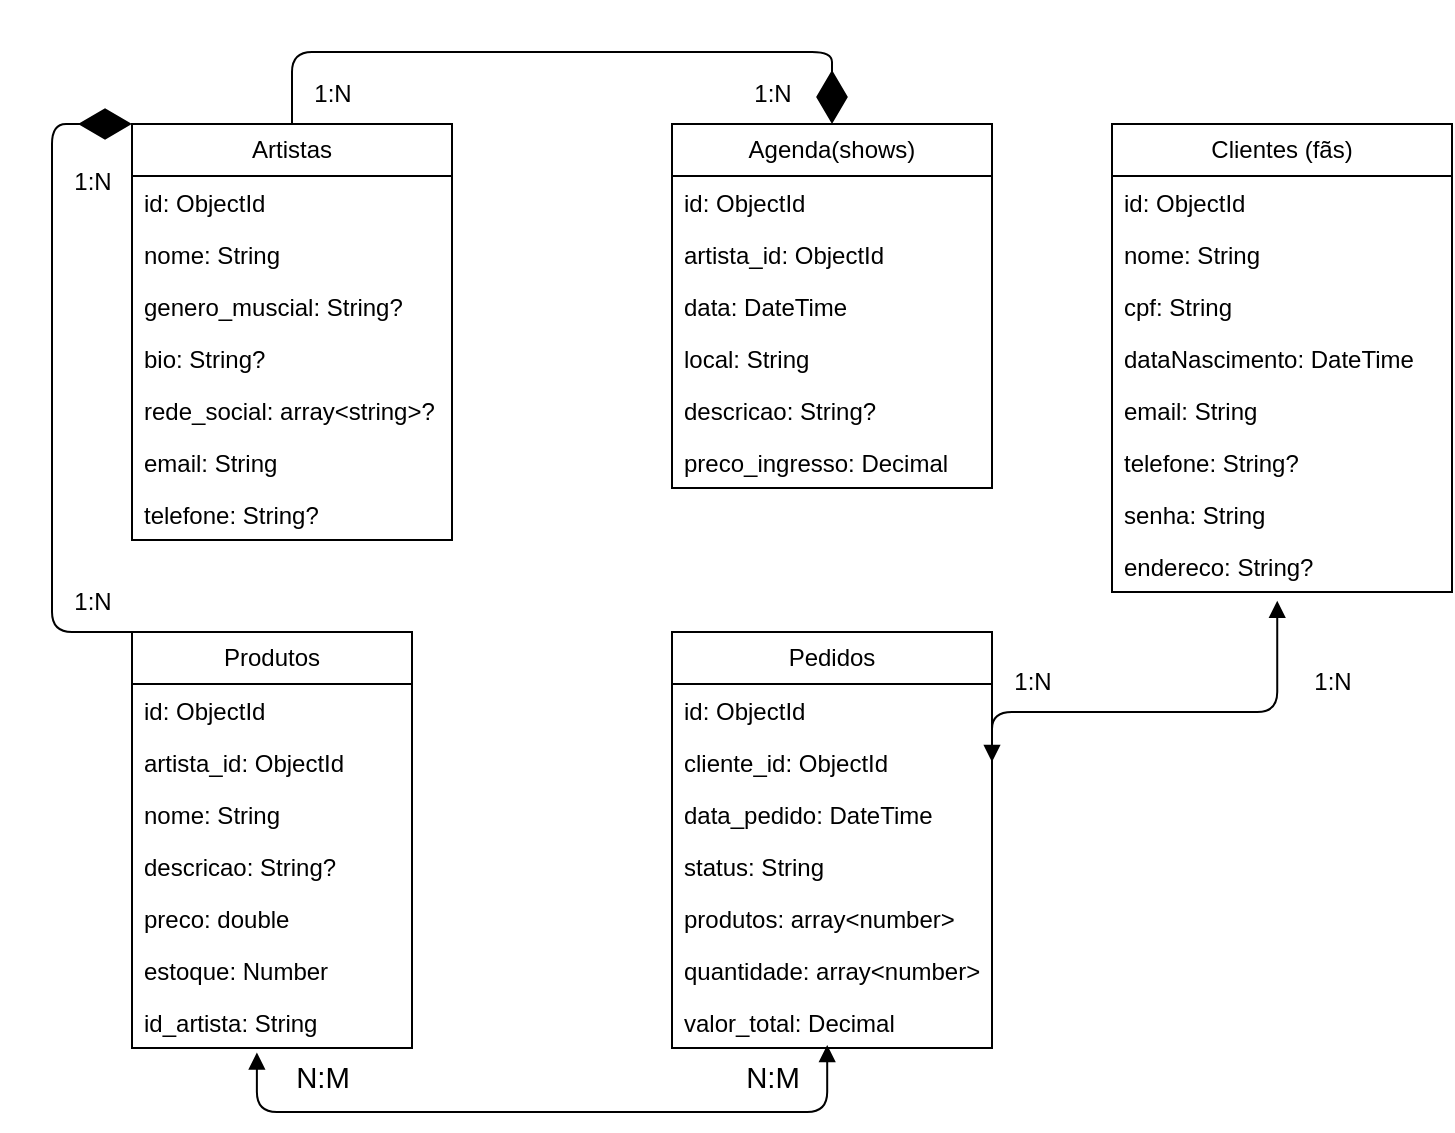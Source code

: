 <mxfile>
    <diagram id="-8dGR81IhT9ADDWrqB2T" name="ARTISTAS">
        <mxGraphModel dx="984" dy="339" grid="1" gridSize="10" guides="1" tooltips="1" connect="1" arrows="1" fold="1" page="1" pageScale="1" pageWidth="1169" pageHeight="827" math="0" shadow="0">
            <root>
                <mxCell id="0"/>
                <mxCell id="1" parent="0"/>
                <mxCell id="WGeO4oqpB1IpNc30BpS--1" value="Artistas" style="swimlane;fontStyle=0;childLayout=stackLayout;horizontal=1;startSize=26;fillColor=none;horizontalStack=0;resizeParent=1;resizeParentMax=0;resizeLast=0;collapsible=1;marginBottom=0;whiteSpace=wrap;html=1;" parent="1" vertex="1">
                    <mxGeometry x="290" y="236" width="160" height="208" as="geometry"/>
                </mxCell>
                <mxCell id="WGeO4oqpB1IpNc30BpS--2" value="id: ObjectId" style="text;strokeColor=none;fillColor=none;align=left;verticalAlign=top;spacingLeft=4;spacingRight=4;overflow=hidden;rotatable=0;points=[[0,0.5],[1,0.5]];portConstraint=eastwest;whiteSpace=wrap;html=1;" parent="WGeO4oqpB1IpNc30BpS--1" vertex="1">
                    <mxGeometry y="26" width="160" height="26" as="geometry"/>
                </mxCell>
                <mxCell id="WGeO4oqpB1IpNc30BpS--3" value="nome: String" style="text;strokeColor=none;fillColor=none;align=left;verticalAlign=top;spacingLeft=4;spacingRight=4;overflow=hidden;rotatable=0;points=[[0,0.5],[1,0.5]];portConstraint=eastwest;whiteSpace=wrap;html=1;" parent="WGeO4oqpB1IpNc30BpS--1" vertex="1">
                    <mxGeometry y="52" width="160" height="26" as="geometry"/>
                </mxCell>
                <mxCell id="WGeO4oqpB1IpNc30BpS--4" value="genero_muscial: String?" style="text;strokeColor=none;fillColor=none;align=left;verticalAlign=top;spacingLeft=4;spacingRight=4;overflow=hidden;rotatable=0;points=[[0,0.5],[1,0.5]];portConstraint=eastwest;whiteSpace=wrap;html=1;" parent="WGeO4oqpB1IpNc30BpS--1" vertex="1">
                    <mxGeometry y="78" width="160" height="26" as="geometry"/>
                </mxCell>
                <mxCell id="HzwaQL8nhIVutCUoAe8S-1" value="bio: String?" style="text;strokeColor=none;fillColor=none;align=left;verticalAlign=top;spacingLeft=4;spacingRight=4;overflow=hidden;rotatable=0;points=[[0,0.5],[1,0.5]];portConstraint=eastwest;whiteSpace=wrap;html=1;" parent="WGeO4oqpB1IpNc30BpS--1" vertex="1">
                    <mxGeometry y="104" width="160" height="26" as="geometry"/>
                </mxCell>
                <mxCell id="HzwaQL8nhIVutCUoAe8S-2" value="rede_social: array&amp;lt;string&amp;gt;?" style="text;strokeColor=none;fillColor=none;align=left;verticalAlign=top;spacingLeft=4;spacingRight=4;overflow=hidden;rotatable=0;points=[[0,0.5],[1,0.5]];portConstraint=eastwest;whiteSpace=wrap;html=1;" parent="WGeO4oqpB1IpNc30BpS--1" vertex="1">
                    <mxGeometry y="130" width="160" height="26" as="geometry"/>
                </mxCell>
                <mxCell id="HzwaQL8nhIVutCUoAe8S-3" value="email: String" style="text;strokeColor=none;fillColor=none;align=left;verticalAlign=top;spacingLeft=4;spacingRight=4;overflow=hidden;rotatable=0;points=[[0,0.5],[1,0.5]];portConstraint=eastwest;whiteSpace=wrap;html=1;" parent="WGeO4oqpB1IpNc30BpS--1" vertex="1">
                    <mxGeometry y="156" width="160" height="26" as="geometry"/>
                </mxCell>
                <mxCell id="HzwaQL8nhIVutCUoAe8S-4" value="telefone: String?" style="text;strokeColor=none;fillColor=none;align=left;verticalAlign=top;spacingLeft=4;spacingRight=4;overflow=hidden;rotatable=0;points=[[0,0.5],[1,0.5]];portConstraint=eastwest;whiteSpace=wrap;html=1;" parent="WGeO4oqpB1IpNc30BpS--1" vertex="1">
                    <mxGeometry y="182" width="160" height="26" as="geometry"/>
                </mxCell>
                <mxCell id="WGeO4oqpB1IpNc30BpS--5" value="Clientes (fãs)" style="swimlane;fontStyle=0;childLayout=stackLayout;horizontal=1;startSize=26;fillColor=none;horizontalStack=0;resizeParent=1;resizeParentMax=0;resizeLast=0;collapsible=1;marginBottom=0;whiteSpace=wrap;html=1;" parent="1" vertex="1">
                    <mxGeometry x="780" y="236" width="170" height="234" as="geometry"/>
                </mxCell>
                <mxCell id="WGeO4oqpB1IpNc30BpS--6" value="id:&amp;nbsp;ObjectId" style="text;strokeColor=none;fillColor=none;align=left;verticalAlign=top;spacingLeft=4;spacingRight=4;overflow=hidden;rotatable=0;points=[[0,0.5],[1,0.5]];portConstraint=eastwest;whiteSpace=wrap;html=1;" parent="WGeO4oqpB1IpNc30BpS--5" vertex="1">
                    <mxGeometry y="26" width="170" height="26" as="geometry"/>
                </mxCell>
                <mxCell id="HzwaQL8nhIVutCUoAe8S-5" value="nome: String" style="text;strokeColor=none;fillColor=none;align=left;verticalAlign=top;spacingLeft=4;spacingRight=4;overflow=hidden;rotatable=0;points=[[0,0.5],[1,0.5]];portConstraint=eastwest;whiteSpace=wrap;html=1;" parent="WGeO4oqpB1IpNc30BpS--5" vertex="1">
                    <mxGeometry y="52" width="170" height="26" as="geometry"/>
                </mxCell>
                <mxCell id="3OGe1HEJjVXt9dh-wJkt-9" value="cpf: String&lt;div&gt;&lt;br&gt;&lt;/div&gt;" style="text;strokeColor=none;fillColor=none;align=left;verticalAlign=top;spacingLeft=4;spacingRight=4;overflow=hidden;rotatable=0;points=[[0,0.5],[1,0.5]];portConstraint=eastwest;whiteSpace=wrap;html=1;" parent="WGeO4oqpB1IpNc30BpS--5" vertex="1">
                    <mxGeometry y="78" width="170" height="26" as="geometry"/>
                </mxCell>
                <mxCell id="3OGe1HEJjVXt9dh-wJkt-10" value="dataNascimento: DateTime&lt;div&gt;&lt;br&gt;&lt;/div&gt;" style="text;strokeColor=none;fillColor=none;align=left;verticalAlign=top;spacingLeft=4;spacingRight=4;overflow=hidden;rotatable=0;points=[[0,0.5],[1,0.5]];portConstraint=eastwest;whiteSpace=wrap;html=1;" parent="WGeO4oqpB1IpNc30BpS--5" vertex="1">
                    <mxGeometry y="104" width="170" height="26" as="geometry"/>
                </mxCell>
                <mxCell id="HzwaQL8nhIVutCUoAe8S-6" value="email: String" style="text;strokeColor=none;fillColor=none;align=left;verticalAlign=top;spacingLeft=4;spacingRight=4;overflow=hidden;rotatable=0;points=[[0,0.5],[1,0.5]];portConstraint=eastwest;whiteSpace=wrap;html=1;" parent="WGeO4oqpB1IpNc30BpS--5" vertex="1">
                    <mxGeometry y="130" width="170" height="26" as="geometry"/>
                </mxCell>
                <mxCell id="HzwaQL8nhIVutCUoAe8S-7" value="telefone: String?" style="text;strokeColor=none;fillColor=none;align=left;verticalAlign=top;spacingLeft=4;spacingRight=4;overflow=hidden;rotatable=0;points=[[0,0.5],[1,0.5]];portConstraint=eastwest;whiteSpace=wrap;html=1;" parent="WGeO4oqpB1IpNc30BpS--5" vertex="1">
                    <mxGeometry y="156" width="170" height="26" as="geometry"/>
                </mxCell>
                <mxCell id="WGeO4oqpB1IpNc30BpS--7" value="senha: String" style="text;strokeColor=none;fillColor=none;align=left;verticalAlign=top;spacingLeft=4;spacingRight=4;overflow=hidden;rotatable=0;points=[[0,0.5],[1,0.5]];portConstraint=eastwest;whiteSpace=wrap;html=1;" parent="WGeO4oqpB1IpNc30BpS--5" vertex="1">
                    <mxGeometry y="182" width="170" height="26" as="geometry"/>
                </mxCell>
                <mxCell id="WGeO4oqpB1IpNc30BpS--8" value="endereco: String?" style="text;strokeColor=none;fillColor=none;align=left;verticalAlign=top;spacingLeft=4;spacingRight=4;overflow=hidden;rotatable=0;points=[[0,0.5],[1,0.5]];portConstraint=eastwest;whiteSpace=wrap;html=1;" parent="WGeO4oqpB1IpNc30BpS--5" vertex="1">
                    <mxGeometry y="208" width="170" height="26" as="geometry"/>
                </mxCell>
                <mxCell id="WGeO4oqpB1IpNc30BpS--9" value="Produtos" style="swimlane;fontStyle=0;childLayout=stackLayout;horizontal=1;startSize=26;fillColor=none;horizontalStack=0;resizeParent=1;resizeParentMax=0;resizeLast=0;collapsible=1;marginBottom=0;whiteSpace=wrap;html=1;" parent="1" vertex="1">
                    <mxGeometry x="290" y="490" width="140" height="208" as="geometry"/>
                </mxCell>
                <mxCell id="WGeO4oqpB1IpNc30BpS--10" value="id: ObjectId" style="text;strokeColor=none;fillColor=none;align=left;verticalAlign=top;spacingLeft=4;spacingRight=4;overflow=hidden;rotatable=0;points=[[0,0.5],[1,0.5]];portConstraint=eastwest;whiteSpace=wrap;html=1;" parent="WGeO4oqpB1IpNc30BpS--9" vertex="1">
                    <mxGeometry y="26" width="140" height="26" as="geometry"/>
                </mxCell>
                <mxCell id="WGeO4oqpB1IpNc30BpS--11" value="artista_id:&amp;nbsp;&lt;span style=&quot;color: rgb(0, 0, 0);&quot;&gt;ObjectId&lt;/span&gt;" style="text;strokeColor=none;fillColor=none;align=left;verticalAlign=top;spacingLeft=4;spacingRight=4;overflow=hidden;rotatable=0;points=[[0,0.5],[1,0.5]];portConstraint=eastwest;whiteSpace=wrap;html=1;" parent="WGeO4oqpB1IpNc30BpS--9" vertex="1">
                    <mxGeometry y="52" width="140" height="26" as="geometry"/>
                </mxCell>
                <mxCell id="HzwaQL8nhIVutCUoAe8S-8" value="nome: String" style="text;strokeColor=none;fillColor=none;align=left;verticalAlign=top;spacingLeft=4;spacingRight=4;overflow=hidden;rotatable=0;points=[[0,0.5],[1,0.5]];portConstraint=eastwest;whiteSpace=wrap;html=1;" parent="WGeO4oqpB1IpNc30BpS--9" vertex="1">
                    <mxGeometry y="78" width="140" height="26" as="geometry"/>
                </mxCell>
                <mxCell id="WGeO4oqpB1IpNc30BpS--12" value="descricao: String?" style="text;strokeColor=none;fillColor=none;align=left;verticalAlign=top;spacingLeft=4;spacingRight=4;overflow=hidden;rotatable=0;points=[[0,0.5],[1,0.5]];portConstraint=eastwest;whiteSpace=wrap;html=1;" parent="WGeO4oqpB1IpNc30BpS--9" vertex="1">
                    <mxGeometry y="104" width="140" height="26" as="geometry"/>
                </mxCell>
                <mxCell id="HzwaQL8nhIVutCUoAe8S-9" value="preco: double" style="text;strokeColor=none;fillColor=none;align=left;verticalAlign=top;spacingLeft=4;spacingRight=4;overflow=hidden;rotatable=0;points=[[0,0.5],[1,0.5]];portConstraint=eastwest;whiteSpace=wrap;html=1;" parent="WGeO4oqpB1IpNc30BpS--9" vertex="1">
                    <mxGeometry y="130" width="140" height="26" as="geometry"/>
                </mxCell>
                <mxCell id="HzwaQL8nhIVutCUoAe8S-10" value="estoque: Number" style="text;strokeColor=none;fillColor=none;align=left;verticalAlign=top;spacingLeft=4;spacingRight=4;overflow=hidden;rotatable=0;points=[[0,0.5],[1,0.5]];portConstraint=eastwest;whiteSpace=wrap;html=1;" parent="WGeO4oqpB1IpNc30BpS--9" vertex="1">
                    <mxGeometry y="156" width="140" height="26" as="geometry"/>
                </mxCell>
                <mxCell id="qeILom_kDoyE2ObOOe5G-1" value="id_artista: String" style="text;strokeColor=none;fillColor=none;align=left;verticalAlign=top;spacingLeft=4;spacingRight=4;overflow=hidden;rotatable=0;points=[[0,0.5],[1,0.5]];portConstraint=eastwest;whiteSpace=wrap;html=1;" parent="WGeO4oqpB1IpNc30BpS--9" vertex="1">
                    <mxGeometry y="182" width="140" height="26" as="geometry"/>
                </mxCell>
                <mxCell id="WGeO4oqpB1IpNc30BpS--13" value="Agenda(shows)" style="swimlane;fontStyle=0;childLayout=stackLayout;horizontal=1;startSize=26;fillColor=none;horizontalStack=0;resizeParent=1;resizeParentMax=0;resizeLast=0;collapsible=1;marginBottom=0;whiteSpace=wrap;html=1;" parent="1" vertex="1">
                    <mxGeometry x="560" y="236" width="160" height="182" as="geometry"/>
                </mxCell>
                <mxCell id="WGeO4oqpB1IpNc30BpS--14" value="&lt;span style=&quot;color: rgb(0, 0, 0);&quot;&gt;id: ObjectId&lt;/span&gt;" style="text;strokeColor=none;fillColor=none;align=left;verticalAlign=top;spacingLeft=4;spacingRight=4;overflow=hidden;rotatable=0;points=[[0,0.5],[1,0.5]];portConstraint=eastwest;whiteSpace=wrap;html=1;" parent="WGeO4oqpB1IpNc30BpS--13" vertex="1">
                    <mxGeometry y="26" width="160" height="26" as="geometry"/>
                </mxCell>
                <mxCell id="qeILom_kDoyE2ObOOe5G-2" value="artista_id:&amp;nbsp;&lt;span style=&quot;color: rgb(0, 0, 0);&quot;&gt;ObjectId&lt;/span&gt;" style="text;strokeColor=none;fillColor=none;align=left;verticalAlign=top;spacingLeft=4;spacingRight=4;overflow=hidden;rotatable=0;points=[[0,0.5],[1,0.5]];portConstraint=eastwest;whiteSpace=wrap;html=1;" parent="WGeO4oqpB1IpNc30BpS--13" vertex="1">
                    <mxGeometry y="52" width="160" height="26" as="geometry"/>
                </mxCell>
                <mxCell id="WGeO4oqpB1IpNc30BpS--15" value="data: DateTime" style="text;strokeColor=none;fillColor=none;align=left;verticalAlign=top;spacingLeft=4;spacingRight=4;overflow=hidden;rotatable=0;points=[[0,0.5],[1,0.5]];portConstraint=eastwest;whiteSpace=wrap;html=1;" parent="WGeO4oqpB1IpNc30BpS--13" vertex="1">
                    <mxGeometry y="78" width="160" height="26" as="geometry"/>
                </mxCell>
                <mxCell id="WGeO4oqpB1IpNc30BpS--16" value="local: String" style="text;strokeColor=none;fillColor=none;align=left;verticalAlign=top;spacingLeft=4;spacingRight=4;overflow=hidden;rotatable=0;points=[[0,0.5],[1,0.5]];portConstraint=eastwest;whiteSpace=wrap;html=1;" parent="WGeO4oqpB1IpNc30BpS--13" vertex="1">
                    <mxGeometry y="104" width="160" height="26" as="geometry"/>
                </mxCell>
                <mxCell id="viy6hbpfLEgtOjUjto9D-1" value="descricao: String?" style="text;strokeColor=none;fillColor=none;align=left;verticalAlign=top;spacingLeft=4;spacingRight=4;overflow=hidden;rotatable=0;points=[[0,0.5],[1,0.5]];portConstraint=eastwest;whiteSpace=wrap;html=1;" parent="WGeO4oqpB1IpNc30BpS--13" vertex="1">
                    <mxGeometry y="130" width="160" height="26" as="geometry"/>
                </mxCell>
                <mxCell id="viy6hbpfLEgtOjUjto9D-8" value="preco_ingresso: Decimal" style="text;strokeColor=none;fillColor=none;align=left;verticalAlign=top;spacingLeft=4;spacingRight=4;overflow=hidden;rotatable=0;points=[[0,0.5],[1,0.5]];portConstraint=eastwest;whiteSpace=wrap;html=1;" parent="WGeO4oqpB1IpNc30BpS--13" vertex="1">
                    <mxGeometry y="156" width="160" height="26" as="geometry"/>
                </mxCell>
                <mxCell id="WGeO4oqpB1IpNc30BpS--17" value="Pedidos" style="swimlane;fontStyle=0;childLayout=stackLayout;horizontal=1;startSize=26;fillColor=none;horizontalStack=0;resizeParent=1;resizeParentMax=0;resizeLast=0;collapsible=1;marginBottom=0;whiteSpace=wrap;html=1;" parent="1" vertex="1">
                    <mxGeometry x="560" y="490" width="160" height="208" as="geometry"/>
                </mxCell>
                <mxCell id="WGeO4oqpB1IpNc30BpS--18" value="&lt;span style=&quot;color: rgb(0, 0, 0);&quot;&gt;id: ObjectId&lt;/span&gt;" style="text;strokeColor=none;fillColor=none;align=left;verticalAlign=top;spacingLeft=4;spacingRight=4;overflow=hidden;rotatable=0;points=[[0,0.5],[1,0.5]];portConstraint=eastwest;whiteSpace=wrap;html=1;" parent="WGeO4oqpB1IpNc30BpS--17" vertex="1">
                    <mxGeometry y="26" width="160" height="26" as="geometry"/>
                </mxCell>
                <mxCell id="WGeO4oqpB1IpNc30BpS--19" value="cliente_id:&amp;nbsp;&lt;span style=&quot;color: rgb(0, 0, 0);&quot;&gt;ObjectId&lt;/span&gt;" style="text;strokeColor=none;fillColor=none;align=left;verticalAlign=top;spacingLeft=4;spacingRight=4;overflow=hidden;rotatable=0;points=[[0,0.5],[1,0.5]];portConstraint=eastwest;whiteSpace=wrap;html=1;" parent="WGeO4oqpB1IpNc30BpS--17" vertex="1">
                    <mxGeometry y="52" width="160" height="26" as="geometry"/>
                </mxCell>
                <mxCell id="WGeO4oqpB1IpNc30BpS--20" value="data_pedido: DateTime" style="text;strokeColor=none;fillColor=none;align=left;verticalAlign=top;spacingLeft=4;spacingRight=4;overflow=hidden;rotatable=0;points=[[0,0.5],[1,0.5]];portConstraint=eastwest;whiteSpace=wrap;html=1;" parent="WGeO4oqpB1IpNc30BpS--17" vertex="1">
                    <mxGeometry y="78" width="160" height="26" as="geometry"/>
                </mxCell>
                <mxCell id="viy6hbpfLEgtOjUjto9D-9" value="status: String" style="text;strokeColor=none;fillColor=none;align=left;verticalAlign=top;spacingLeft=4;spacingRight=4;overflow=hidden;rotatable=0;points=[[0,0.5],[1,0.5]];portConstraint=eastwest;whiteSpace=wrap;html=1;" parent="WGeO4oqpB1IpNc30BpS--17" vertex="1">
                    <mxGeometry y="104" width="160" height="26" as="geometry"/>
                </mxCell>
                <mxCell id="viy6hbpfLEgtOjUjto9D-15" value="produtos: array&amp;lt;number&amp;gt;" style="text;strokeColor=none;fillColor=none;align=left;verticalAlign=top;spacingLeft=4;spacingRight=4;overflow=hidden;rotatable=0;points=[[0,0.5],[1,0.5]];portConstraint=eastwest;whiteSpace=wrap;html=1;" parent="WGeO4oqpB1IpNc30BpS--17" vertex="1">
                    <mxGeometry y="130" width="160" height="26" as="geometry"/>
                </mxCell>
                <mxCell id="viy6hbpfLEgtOjUjto9D-16" value="quantidade: array&amp;lt;number&amp;gt;" style="text;strokeColor=none;fillColor=none;align=left;verticalAlign=top;spacingLeft=4;spacingRight=4;overflow=hidden;rotatable=0;points=[[0,0.5],[1,0.5]];portConstraint=eastwest;whiteSpace=wrap;html=1;" parent="WGeO4oqpB1IpNc30BpS--17" vertex="1">
                    <mxGeometry y="156" width="160" height="26" as="geometry"/>
                </mxCell>
                <mxCell id="viy6hbpfLEgtOjUjto9D-17" value="valor_total: Decimal" style="text;strokeColor=none;fillColor=none;align=left;verticalAlign=top;spacingLeft=4;spacingRight=4;overflow=hidden;rotatable=0;points=[[0,0.5],[1,0.5]];portConstraint=eastwest;whiteSpace=wrap;html=1;" parent="WGeO4oqpB1IpNc30BpS--17" vertex="1">
                    <mxGeometry y="182" width="160" height="26" as="geometry"/>
                </mxCell>
                <mxCell id="9_VWwz1EAuQyUJO-Fea9-1" value="" style="endArrow=block;startArrow=block;endFill=1;startFill=1;html=1;entryX=0.485;entryY=0.942;entryDx=0;entryDy=0;entryPerimeter=0;exitX=0.446;exitY=1.087;exitDx=0;exitDy=0;exitPerimeter=0;edgeStyle=elbowEdgeStyle;elbow=vertical;" parent="1" source="qeILom_kDoyE2ObOOe5G-1" target="viy6hbpfLEgtOjUjto9D-17" edge="1">
                    <mxGeometry width="160" relative="1" as="geometry">
                        <mxPoint x="400" y="730" as="sourcePoint"/>
                        <mxPoint x="600" y="730" as="targetPoint"/>
                        <Array as="points">
                            <mxPoint x="490" y="730"/>
                        </Array>
                    </mxGeometry>
                </mxCell>
                <mxCell id="9_VWwz1EAuQyUJO-Fea9-3" value="" style="endArrow=diamondThin;endFill=1;endSize=24;html=1;entryX=0;entryY=0;entryDx=0;entryDy=0;exitX=0;exitY=0;exitDx=0;exitDy=0;edgeStyle=elbowEdgeStyle;elbow=vertical;" parent="1" source="WGeO4oqpB1IpNc30BpS--9" target="WGeO4oqpB1IpNc30BpS--1" edge="1">
                    <mxGeometry width="160" relative="1" as="geometry">
                        <mxPoint x="110" y="210" as="sourcePoint"/>
                        <mxPoint x="270" y="210" as="targetPoint"/>
                        <Array as="points">
                            <mxPoint x="250" y="350"/>
                        </Array>
                    </mxGeometry>
                </mxCell>
                <mxCell id="oR0ZWkZKmb0lhGz50x3m-1" value="" style="endArrow=diamondThin;endFill=1;endSize=24;html=1;entryX=0.5;entryY=0;entryDx=0;entryDy=0;exitX=0.5;exitY=0;exitDx=0;exitDy=0;edgeStyle=elbowEdgeStyle;elbow=vertical;" parent="1" source="WGeO4oqpB1IpNc30BpS--1" target="WGeO4oqpB1IpNc30BpS--13" edge="1">
                    <mxGeometry width="160" relative="1" as="geometry">
                        <mxPoint x="490" y="200" as="sourcePoint"/>
                        <mxPoint x="490" y="-80" as="targetPoint"/>
                        <Array as="points">
                            <mxPoint x="510" y="200"/>
                        </Array>
                    </mxGeometry>
                </mxCell>
                <mxCell id="lux4EJUeVKL1GCFWFpIM-4" value="1:N" style="text;html=1;align=center;verticalAlign=middle;resizable=0;points=[];autosize=1;strokeColor=none;fillColor=none;" parent="1" vertex="1">
                    <mxGeometry x="250" y="250" width="40" height="30" as="geometry"/>
                </mxCell>
                <mxCell id="3OGe1HEJjVXt9dh-wJkt-11" value="1:N" style="text;html=1;align=center;verticalAlign=middle;resizable=0;points=[];autosize=1;strokeColor=none;fillColor=none;" parent="1" vertex="1">
                    <mxGeometry x="250" y="460" width="40" height="30" as="geometry"/>
                </mxCell>
                <mxCell id="3OGe1HEJjVXt9dh-wJkt-12" value="1:N" style="text;html=1;align=center;verticalAlign=middle;resizable=0;points=[];autosize=1;strokeColor=none;fillColor=none;" parent="1" vertex="1">
                    <mxGeometry x="370" y="206" width="40" height="30" as="geometry"/>
                </mxCell>
                <mxCell id="3OGe1HEJjVXt9dh-wJkt-13" value="1:N" style="text;html=1;align=center;verticalAlign=middle;resizable=0;points=[];autosize=1;strokeColor=none;fillColor=none;" parent="1" vertex="1">
                    <mxGeometry x="590" y="206" width="40" height="30" as="geometry"/>
                </mxCell>
                <mxCell id="3OGe1HEJjVXt9dh-wJkt-14" value="" style="endArrow=block;startArrow=block;endFill=1;startFill=1;html=1;entryX=0.486;entryY=1.167;entryDx=0;entryDy=0;entryPerimeter=0;exitX=1;exitY=0.5;exitDx=0;exitDy=0;edgeStyle=elbowEdgeStyle;elbow=vertical;" parent="1" source="WGeO4oqpB1IpNc30BpS--19" target="WGeO4oqpB1IpNc30BpS--8" edge="1">
                    <mxGeometry width="160" relative="1" as="geometry">
                        <mxPoint x="730" y="540" as="sourcePoint"/>
                        <mxPoint x="890" y="540" as="targetPoint"/>
                        <Array as="points">
                            <mxPoint x="820" y="530"/>
                        </Array>
                    </mxGeometry>
                </mxCell>
                <mxCell id="3OGe1HEJjVXt9dh-wJkt-17" value="&lt;span id=&quot;docs-internal-guid-f4fcc393-7fff-f51e-6b1d-b3ec743a3fda&quot;&gt;&lt;span style=&quot;font-size: 11pt; font-family: Arial, sans-serif; color: rgb(0, 0, 0); background-color: transparent; font-variant-numeric: normal; font-variant-east-asian: normal; font-variant-alternates: normal; font-variant-position: normal; font-variant-emoji: normal; vertical-align: baseline; white-space: pre-wrap;&quot;&gt;N:M&lt;/span&gt;&lt;/span&gt;" style="text;html=1;align=center;verticalAlign=middle;resizable=0;points=[];autosize=1;strokeColor=none;fillColor=none;" parent="1" vertex="1">
                    <mxGeometry x="585" y="698" width="50" height="30" as="geometry"/>
                </mxCell>
                <mxCell id="3OGe1HEJjVXt9dh-wJkt-18" value="&lt;span id=&quot;docs-internal-guid-f4fcc393-7fff-f51e-6b1d-b3ec743a3fda&quot;&gt;&lt;span style=&quot;font-size: 11pt; font-family: Arial, sans-serif; color: rgb(0, 0, 0); background-color: transparent; font-variant-numeric: normal; font-variant-east-asian: normal; font-variant-alternates: normal; font-variant-position: normal; font-variant-emoji: normal; vertical-align: baseline; white-space: pre-wrap;&quot;&gt;N:M&lt;/span&gt;&lt;/span&gt;" style="text;html=1;align=center;verticalAlign=middle;resizable=0;points=[];autosize=1;strokeColor=none;fillColor=none;" parent="1" vertex="1">
                    <mxGeometry x="360" y="698" width="50" height="30" as="geometry"/>
                </mxCell>
                <mxCell id="3OGe1HEJjVXt9dh-wJkt-19" value="1:N" style="text;html=1;align=center;verticalAlign=middle;resizable=0;points=[];autosize=1;strokeColor=none;fillColor=none;" parent="1" vertex="1">
                    <mxGeometry x="720" y="500" width="40" height="30" as="geometry"/>
                </mxCell>
                <mxCell id="3OGe1HEJjVXt9dh-wJkt-20" value="1:N" style="text;html=1;align=center;verticalAlign=middle;resizable=0;points=[];autosize=1;strokeColor=none;fillColor=none;" parent="1" vertex="1">
                    <mxGeometry x="870" y="500" width="40" height="30" as="geometry"/>
                </mxCell>
            </root>
        </mxGraphModel>
    </diagram>
    <diagram name="Cópia do Página-1" id="CHGJSl2PKNY71Y_4xiLu">
        <mxGraphModel dx="2153" dy="497" grid="1" gridSize="10" guides="1" tooltips="1" connect="1" arrows="1" fold="1" page="1" pageScale="1" pageWidth="1169" pageHeight="827" math="0" shadow="0">
            <root>
                <mxCell id="wbWK4_GSUGROBCMEQleL-0"/>
                <mxCell id="wbWK4_GSUGROBCMEQleL-1" parent="wbWK4_GSUGROBCMEQleL-0"/>
                <mxCell id="wbWK4_GSUGROBCMEQleL-2" value="Cliente" style="swimlane;fontStyle=0;childLayout=stackLayout;horizontal=1;startSize=26;fillColor=none;horizontalStack=0;resizeParent=1;resizeParentMax=0;resizeLast=0;collapsible=1;marginBottom=0;whiteSpace=wrap;html=1;" vertex="1" parent="wbWK4_GSUGROBCMEQleL-1">
                    <mxGeometry x="-1010" y="100" width="170" height="366" as="geometry"/>
                </mxCell>
                <mxCell id="wbWK4_GSUGROBCMEQleL-3" value="id: ObjectId" style="text;strokeColor=none;fillColor=none;align=left;verticalAlign=top;spacingLeft=4;spacingRight=4;overflow=hidden;rotatable=0;points=[[0,0.5],[1,0.5]];portConstraint=eastwest;whiteSpace=wrap;html=1;" vertex="1" parent="wbWK4_GSUGROBCMEQleL-2">
                    <mxGeometry y="26" width="170" height="26" as="geometry"/>
                </mxCell>
                <mxCell id="wbWK4_GSUGROBCMEQleL-4" value="nome: String&lt;div&gt;&lt;br&gt;&lt;/div&gt;" style="text;strokeColor=none;fillColor=none;align=left;verticalAlign=top;spacingLeft=4;spacingRight=4;overflow=hidden;rotatable=0;points=[[0,0.5],[1,0.5]];portConstraint=eastwest;whiteSpace=wrap;html=1;" vertex="1" parent="wbWK4_GSUGROBCMEQleL-2">
                    <mxGeometry y="52" width="170" height="26" as="geometry"/>
                </mxCell>
                <mxCell id="wbWK4_GSUGROBCMEQleL-5" value="data_nascimento: DateTime?&lt;div&gt;&lt;br&gt;&lt;/div&gt;&lt;div&gt;&lt;br&gt;&lt;/div&gt;&lt;div&gt;&lt;br&gt;&lt;/div&gt;" style="text;strokeColor=none;fillColor=none;align=left;verticalAlign=top;spacingLeft=4;spacingRight=4;overflow=hidden;rotatable=0;points=[[0,0.5],[1,0.5]];portConstraint=eastwest;whiteSpace=wrap;html=1;" vertex="1" parent="wbWK4_GSUGROBCMEQleL-2">
                    <mxGeometry y="78" width="170" height="36" as="geometry"/>
                </mxCell>
                <mxCell id="wbWK4_GSUGROBCMEQleL-6" value="&lt;div&gt;email: String?&lt;/div&gt;&lt;div&gt;&lt;br&gt;&lt;/div&gt;&lt;div&gt;&lt;br&gt;&lt;/div&gt;" style="text;strokeColor=none;fillColor=none;align=left;verticalAlign=top;spacingLeft=4;spacingRight=4;overflow=hidden;rotatable=0;points=[[0,0.5],[1,0.5]];portConstraint=eastwest;whiteSpace=wrap;html=1;" vertex="1" parent="wbWK4_GSUGROBCMEQleL-2">
                    <mxGeometry y="114" width="170" height="36" as="geometry"/>
                </mxCell>
                <mxCell id="wbWK4_GSUGROBCMEQleL-7" value="&lt;div&gt;logradouro: String&lt;/div&gt;&lt;div&gt;&lt;br&gt;&lt;/div&gt;" style="text;strokeColor=none;fillColor=none;align=left;verticalAlign=top;spacingLeft=4;spacingRight=4;overflow=hidden;rotatable=0;points=[[0,0.5],[1,0.5]];portConstraint=eastwest;whiteSpace=wrap;html=1;" vertex="1" parent="wbWK4_GSUGROBCMEQleL-2">
                    <mxGeometry y="150" width="170" height="36" as="geometry"/>
                </mxCell>
                <mxCell id="wbWK4_GSUGROBCMEQleL-8" value="&lt;div&gt;num_imovel: String&lt;/div&gt;" style="text;strokeColor=none;fillColor=none;align=left;verticalAlign=top;spacingLeft=4;spacingRight=4;overflow=hidden;rotatable=0;points=[[0,0.5],[1,0.5]];portConstraint=eastwest;whiteSpace=wrap;html=1;" vertex="1" parent="wbWK4_GSUGROBCMEQleL-2">
                    <mxGeometry y="186" width="170" height="36" as="geometry"/>
                </mxCell>
                <mxCell id="wbWK4_GSUGROBCMEQleL-9" value="&lt;div&gt;complemente: String?&lt;/div&gt;" style="text;strokeColor=none;fillColor=none;align=left;verticalAlign=top;spacingLeft=4;spacingRight=4;overflow=hidden;rotatable=0;points=[[0,0.5],[1,0.5]];portConstraint=eastwest;whiteSpace=wrap;html=1;" vertex="1" parent="wbWK4_GSUGROBCMEQleL-2">
                    <mxGeometry y="222" width="170" height="36" as="geometry"/>
                </mxCell>
                <mxCell id="wbWK4_GSUGROBCMEQleL-10" value="bairro: String" style="text;strokeColor=none;fillColor=none;align=left;verticalAlign=top;spacingLeft=4;spacingRight=4;overflow=hidden;rotatable=0;points=[[0,0.5],[1,0.5]];portConstraint=eastwest;whiteSpace=wrap;html=1;" vertex="1" parent="wbWK4_GSUGROBCMEQleL-2">
                    <mxGeometry y="258" width="170" height="36" as="geometry"/>
                </mxCell>
                <mxCell id="wbWK4_GSUGROBCMEQleL-11" value="cep: String" style="text;strokeColor=none;fillColor=none;align=left;verticalAlign=top;spacingLeft=4;spacingRight=4;overflow=hidden;rotatable=0;points=[[0,0.5],[1,0.5]];portConstraint=eastwest;whiteSpace=wrap;html=1;" vertex="1" parent="wbWK4_GSUGROBCMEQleL-2">
                    <mxGeometry y="294" width="170" height="36" as="geometry"/>
                </mxCell>
                <mxCell id="wbWK4_GSUGROBCMEQleL-12" value="celular: String" style="text;strokeColor=none;fillColor=none;align=left;verticalAlign=top;spacingLeft=4;spacingRight=4;overflow=hidden;rotatable=0;points=[[0,0.5],[1,0.5]];portConstraint=eastwest;whiteSpace=wrap;html=1;" vertex="1" parent="wbWK4_GSUGROBCMEQleL-2">
                    <mxGeometry y="330" width="170" height="36" as="geometry"/>
                </mxCell>
                <mxCell id="wbWK4_GSUGROBCMEQleL-13" value="Pedido" style="swimlane;fontStyle=0;childLayout=stackLayout;horizontal=1;startSize=26;fillColor=none;horizontalStack=0;resizeParent=1;resizeParentMax=0;resizeLast=0;collapsible=1;marginBottom=0;whiteSpace=wrap;html=1;" vertex="1" parent="wbWK4_GSUGROBCMEQleL-1">
                    <mxGeometry x="-740" y="102" width="140" height="130" as="geometry"/>
                </mxCell>
                <mxCell id="wbWK4_GSUGROBCMEQleL-14" value="Id: ObjectcId" style="text;strokeColor=none;fillColor=none;align=left;verticalAlign=top;spacingLeft=4;spacingRight=4;overflow=hidden;rotatable=0;points=[[0,0.5],[1,0.5]];portConstraint=eastwest;whiteSpace=wrap;html=1;" vertex="1" parent="wbWK4_GSUGROBCMEQleL-13">
                    <mxGeometry y="26" width="140" height="26" as="geometry"/>
                </mxCell>
                <mxCell id="wbWK4_GSUGROBCMEQleL-15" value="nome: String" style="text;strokeColor=none;fillColor=none;align=left;verticalAlign=top;spacingLeft=4;spacingRight=4;overflow=hidden;rotatable=0;points=[[0,0.5],[1,0.5]];portConstraint=eastwest;whiteSpace=wrap;html=1;" vertex="1" parent="wbWK4_GSUGROBCMEQleL-13">
                    <mxGeometry y="52" width="140" height="26" as="geometry"/>
                </mxCell>
                <mxCell id="wbWK4_GSUGROBCMEQleL-16" value="data_hora: DateTime" style="text;strokeColor=none;fillColor=none;align=left;verticalAlign=top;spacingLeft=4;spacingRight=4;overflow=hidden;rotatable=0;points=[[0,0.5],[1,0.5]];portConstraint=eastwest;whiteSpace=wrap;html=1;" vertex="1" parent="wbWK4_GSUGROBCMEQleL-13">
                    <mxGeometry y="78" width="140" height="26" as="geometry"/>
                </mxCell>
                <mxCell id="wbWK4_GSUGROBCMEQleL-17" value="cliente_id: ObjectId" style="text;strokeColor=none;fillColor=none;align=left;verticalAlign=top;spacingLeft=4;spacingRight=4;overflow=hidden;rotatable=0;points=[[0,0.5],[1,0.5]];portConstraint=eastwest;whiteSpace=wrap;html=1;" vertex="1" parent="wbWK4_GSUGROBCMEQleL-13">
                    <mxGeometry y="104" width="140" height="26" as="geometry"/>
                </mxCell>
                <mxCell id="wbWK4_GSUGROBCMEQleL-18" value="" style="endArrow=diamondThin;endFill=1;endSize=24;html=1;edgeStyle=elbowEdgeStyle;elbow=vertical;exitX=0.5;exitY=0;exitDx=0;exitDy=0;" edge="1" parent="wbWK4_GSUGROBCMEQleL-1" source="wbWK4_GSUGROBCMEQleL-2">
                    <mxGeometry width="160" relative="1" as="geometry">
                        <mxPoint x="-990" y="102" as="sourcePoint"/>
                        <mxPoint x="-672" y="102" as="targetPoint"/>
                        <Array as="points">
                            <mxPoint x="-830" y="62"/>
                        </Array>
                    </mxGeometry>
                </mxCell>
                <mxCell id="wbWK4_GSUGROBCMEQleL-19" value="0...*" style="edgeLabel;html=1;align=center;verticalAlign=middle;resizable=0;points=[];" vertex="1" connectable="0" parent="wbWK4_GSUGROBCMEQleL-18">
                    <mxGeometry x="0.95" y="1" relative="1" as="geometry">
                        <mxPoint x="-19" y="-20" as="offset"/>
                    </mxGeometry>
                </mxCell>
                <mxCell id="wbWK4_GSUGROBCMEQleL-20" value="1" style="text;html=1;align=center;verticalAlign=middle;resizable=0;points=[];autosize=1;strokeColor=none;fillColor=none;" vertex="1" parent="wbWK4_GSUGROBCMEQleL-1">
                    <mxGeometry x="-920" y="60" width="30" height="30" as="geometry"/>
                </mxCell>
                <mxCell id="wbWK4_GSUGROBCMEQleL-21" value="ItemPedido" style="swimlane;fontStyle=0;childLayout=stackLayout;horizontal=1;startSize=26;fillColor=none;horizontalStack=0;resizeParent=1;resizeParentMax=0;resizeLast=0;collapsible=1;marginBottom=0;whiteSpace=wrap;html=1;" vertex="1" parent="wbWK4_GSUGROBCMEQleL-1">
                    <mxGeometry x="-759" y="302" width="140" height="156" as="geometry"/>
                </mxCell>
                <mxCell id="wbWK4_GSUGROBCMEQleL-22" value="id: ObjectId" style="text;strokeColor=none;fillColor=none;align=left;verticalAlign=top;spacingLeft=4;spacingRight=4;overflow=hidden;rotatable=0;points=[[0,0.5],[1,0.5]];portConstraint=eastwest;whiteSpace=wrap;html=1;" vertex="1" parent="wbWK4_GSUGROBCMEQleL-21">
                    <mxGeometry y="26" width="140" height="26" as="geometry"/>
                </mxCell>
                <mxCell id="wbWK4_GSUGROBCMEQleL-23" value="num_item: Integer" style="text;strokeColor=none;fillColor=none;align=left;verticalAlign=top;spacingLeft=4;spacingRight=4;overflow=hidden;rotatable=0;points=[[0,0.5],[1,0.5]];portConstraint=eastwest;whiteSpace=wrap;html=1;" vertex="1" parent="wbWK4_GSUGROBCMEQleL-21">
                    <mxGeometry y="52" width="140" height="26" as="geometry"/>
                </mxCell>
                <mxCell id="wbWK4_GSUGROBCMEQleL-24" value="quantidade: Double" style="text;strokeColor=none;fillColor=none;align=left;verticalAlign=top;spacingLeft=4;spacingRight=4;overflow=hidden;rotatable=0;points=[[0,0.5],[1,0.5]];portConstraint=eastwest;whiteSpace=wrap;html=1;" vertex="1" parent="wbWK4_GSUGROBCMEQleL-21">
                    <mxGeometry y="78" width="140" height="26" as="geometry"/>
                </mxCell>
                <mxCell id="wbWK4_GSUGROBCMEQleL-25" value="produto_id: ObjectId" style="text;strokeColor=none;fillColor=none;align=left;verticalAlign=top;spacingLeft=4;spacingRight=4;overflow=hidden;rotatable=0;points=[[0,0.5],[1,0.5]];portConstraint=eastwest;whiteSpace=wrap;html=1;" vertex="1" parent="wbWK4_GSUGROBCMEQleL-21">
                    <mxGeometry y="104" width="140" height="26" as="geometry"/>
                </mxCell>
                <mxCell id="wbWK4_GSUGROBCMEQleL-26" value="pedido_id: ObjectId" style="text;strokeColor=none;fillColor=none;align=left;verticalAlign=top;spacingLeft=4;spacingRight=4;overflow=hidden;rotatable=0;points=[[0,0.5],[1,0.5]];portConstraint=eastwest;whiteSpace=wrap;html=1;" vertex="1" parent="wbWK4_GSUGROBCMEQleL-21">
                    <mxGeometry y="130" width="140" height="26" as="geometry"/>
                </mxCell>
                <mxCell id="wbWK4_GSUGROBCMEQleL-27" value="" style="endArrow=diamondThin;endFill=1;endSize=24;html=1;exitX=0;exitY=0;exitDx=0;exitDy=0;entryX=0;entryY=0;entryDx=0;entryDy=0;edgeStyle=elbowEdgeStyle;elbow=vertical;" edge="1" parent="wbWK4_GSUGROBCMEQleL-1" source="wbWK4_GSUGROBCMEQleL-13" target="wbWK4_GSUGROBCMEQleL-21">
                    <mxGeometry width="160" relative="1" as="geometry">
                        <mxPoint x="-480" y="262" as="sourcePoint"/>
                        <mxPoint x="-320" y="262" as="targetPoint"/>
                        <Array as="points">
                            <mxPoint x="-780" y="207"/>
                        </Array>
                    </mxGeometry>
                </mxCell>
                <mxCell id="wbWK4_GSUGROBCMEQleL-28" value="1..*" style="edgeLabel;html=1;align=center;verticalAlign=middle;resizable=0;points=[];" vertex="1" connectable="0" parent="wbWK4_GSUGROBCMEQleL-27">
                    <mxGeometry x="0.579" y="-4" relative="1" as="geometry">
                        <mxPoint x="24" y="-3" as="offset"/>
                    </mxGeometry>
                </mxCell>
                <mxCell id="wbWK4_GSUGROBCMEQleL-29" value="1" style="text;html=1;align=center;verticalAlign=middle;resizable=0;points=[];autosize=1;strokeColor=none;fillColor=none;" vertex="1" parent="wbWK4_GSUGROBCMEQleL-1">
                    <mxGeometry x="-775" y="100" width="30" height="30" as="geometry"/>
                </mxCell>
                <mxCell id="wbWK4_GSUGROBCMEQleL-30" value="Categoria" style="swimlane;fontStyle=0;childLayout=stackLayout;horizontal=1;startSize=26;fillColor=none;horizontalStack=0;resizeParent=1;resizeParentMax=0;resizeLast=0;collapsible=1;marginBottom=0;whiteSpace=wrap;html=1;" vertex="1" parent="wbWK4_GSUGROBCMEQleL-1">
                    <mxGeometry x="-460" y="102" width="140" height="78" as="geometry"/>
                </mxCell>
                <mxCell id="wbWK4_GSUGROBCMEQleL-31" value="id: ObjectId" style="text;strokeColor=none;fillColor=none;align=left;verticalAlign=top;spacingLeft=4;spacingRight=4;overflow=hidden;rotatable=0;points=[[0,0.5],[1,0.5]];portConstraint=eastwest;whiteSpace=wrap;html=1;" vertex="1" parent="wbWK4_GSUGROBCMEQleL-30">
                    <mxGeometry y="26" width="140" height="26" as="geometry"/>
                </mxCell>
                <mxCell id="wbWK4_GSUGROBCMEQleL-32" value="descricao: String" style="text;strokeColor=none;fillColor=none;align=left;verticalAlign=top;spacingLeft=4;spacingRight=4;overflow=hidden;rotatable=0;points=[[0,0.5],[1,0.5]];portConstraint=eastwest;whiteSpace=wrap;html=1;" vertex="1" parent="wbWK4_GSUGROBCMEQleL-30">
                    <mxGeometry y="52" width="140" height="26" as="geometry"/>
                </mxCell>
                <mxCell id="wbWK4_GSUGROBCMEQleL-33" value="Produto" style="swimlane;fontStyle=0;childLayout=stackLayout;horizontal=1;startSize=26;fillColor=none;horizontalStack=0;resizeParent=1;resizeParentMax=0;resizeLast=0;collapsible=1;marginBottom=0;whiteSpace=wrap;html=1;" vertex="1" parent="wbWK4_GSUGROBCMEQleL-1">
                    <mxGeometry x="-550" y="302" width="160" height="286" as="geometry"/>
                </mxCell>
                <mxCell id="wbWK4_GSUGROBCMEQleL-34" value="id: ObjectId" style="text;strokeColor=none;fillColor=none;align=left;verticalAlign=top;spacingLeft=4;spacingRight=4;overflow=hidden;rotatable=0;points=[[0,0.5],[1,0.5]];portConstraint=eastwest;whiteSpace=wrap;html=1;" vertex="1" parent="wbWK4_GSUGROBCMEQleL-33">
                    <mxGeometry y="26" width="160" height="26" as="geometry"/>
                </mxCell>
                <mxCell id="wbWK4_GSUGROBCMEQleL-35" value="nome: String" style="text;strokeColor=none;fillColor=none;align=left;verticalAlign=top;spacingLeft=4;spacingRight=4;overflow=hidden;rotatable=0;points=[[0,0.5],[1,0.5]];portConstraint=eastwest;whiteSpace=wrap;html=1;" vertex="1" parent="wbWK4_GSUGROBCMEQleL-33">
                    <mxGeometry y="52" width="160" height="26" as="geometry"/>
                </mxCell>
                <mxCell id="wbWK4_GSUGROBCMEQleL-36" value="marca: String" style="text;strokeColor=none;fillColor=none;align=left;verticalAlign=top;spacingLeft=4;spacingRight=4;overflow=hidden;rotatable=0;points=[[0,0.5],[1,0.5]];portConstraint=eastwest;whiteSpace=wrap;html=1;" vertex="1" parent="wbWK4_GSUGROBCMEQleL-33">
                    <mxGeometry y="78" width="160" height="26" as="geometry"/>
                </mxCell>
                <mxCell id="wbWK4_GSUGROBCMEQleL-37" value="detalhes: String?" style="text;strokeColor=none;fillColor=none;align=left;verticalAlign=top;spacingLeft=4;spacingRight=4;overflow=hidden;rotatable=0;points=[[0,0.5],[1,0.5]];portConstraint=eastwest;whiteSpace=wrap;html=1;" vertex="1" parent="wbWK4_GSUGROBCMEQleL-33">
                    <mxGeometry y="104" width="160" height="26" as="geometry"/>
                </mxCell>
                <mxCell id="wbWK4_GSUGROBCMEQleL-38" value="quant_unidade: Double" style="text;strokeColor=none;fillColor=none;align=left;verticalAlign=top;spacingLeft=4;spacingRight=4;overflow=hidden;rotatable=0;points=[[0,0.5],[1,0.5]];portConstraint=eastwest;whiteSpace=wrap;html=1;" vertex="1" parent="wbWK4_GSUGROBCMEQleL-33">
                    <mxGeometry y="130" width="160" height="26" as="geometry"/>
                </mxCell>
                <mxCell id="wbWK4_GSUGROBCMEQleL-39" value="unidade_medida: String" style="text;strokeColor=none;fillColor=none;align=left;verticalAlign=top;spacingLeft=4;spacingRight=4;overflow=hidden;rotatable=0;points=[[0,0.5],[1,0.5]];portConstraint=eastwest;whiteSpace=wrap;html=1;" vertex="1" parent="wbWK4_GSUGROBCMEQleL-33">
                    <mxGeometry y="156" width="160" height="26" as="geometry"/>
                </mxCell>
                <mxCell id="wbWK4_GSUGROBCMEQleL-40" value="preco_unitario: Double" style="text;strokeColor=none;fillColor=none;align=left;verticalAlign=top;spacingLeft=4;spacingRight=4;overflow=hidden;rotatable=0;points=[[0,0.5],[1,0.5]];portConstraint=eastwest;whiteSpace=wrap;html=1;" vertex="1" parent="wbWK4_GSUGROBCMEQleL-33">
                    <mxGeometry y="182" width="160" height="26" as="geometry"/>
                </mxCell>
                <mxCell id="wbWK4_GSUGROBCMEQleL-41" value="qtd_estoque: Double" style="text;strokeColor=none;fillColor=none;align=left;verticalAlign=top;spacingLeft=4;spacingRight=4;overflow=hidden;rotatable=0;points=[[0,0.5],[1,0.5]];portConstraint=eastwest;whiteSpace=wrap;html=1;" vertex="1" parent="wbWK4_GSUGROBCMEQleL-33">
                    <mxGeometry y="208" width="160" height="26" as="geometry"/>
                </mxCell>
                <mxCell id="wbWK4_GSUGROBCMEQleL-42" value="categoria_ids: [ObjectId]" style="text;strokeColor=none;fillColor=none;align=left;verticalAlign=top;spacingLeft=4;spacingRight=4;overflow=hidden;rotatable=0;points=[[0,0.5],[1,0.5]];portConstraint=eastwest;whiteSpace=wrap;html=1;" vertex="1" parent="wbWK4_GSUGROBCMEQleL-33">
                    <mxGeometry y="234" width="160" height="26" as="geometry"/>
                </mxCell>
                <mxCell id="wbWK4_GSUGROBCMEQleL-43" value="fornecedor_ids: [ObjectId]" style="text;strokeColor=none;fillColor=none;align=left;verticalAlign=top;spacingLeft=4;spacingRight=4;overflow=hidden;rotatable=0;points=[[0,0.5],[1,0.5]];portConstraint=eastwest;whiteSpace=wrap;html=1;" vertex="1" parent="wbWK4_GSUGROBCMEQleL-33">
                    <mxGeometry y="260" width="160" height="26" as="geometry"/>
                </mxCell>
                <mxCell id="wbWK4_GSUGROBCMEQleL-44" value="" style="endArrow=diamondThin;endFill=0;endSize=24;html=1;exitX=0.25;exitY=0;exitDx=0;exitDy=0;entryX=0;entryY=0;entryDx=0;entryDy=0;edgeStyle=elbowEdgeStyle;elbow=vertical;" edge="1" parent="wbWK4_GSUGROBCMEQleL-1" source="wbWK4_GSUGROBCMEQleL-33" target="wbWK4_GSUGROBCMEQleL-30">
                    <mxGeometry width="160" relative="1" as="geometry">
                        <mxPoint x="-610" y="322" as="sourcePoint"/>
                        <mxPoint x="-610" y="122" as="targetPoint"/>
                        <Array as="points">
                            <mxPoint x="-530" y="102"/>
                            <mxPoint x="-630" y="182"/>
                        </Array>
                    </mxGeometry>
                </mxCell>
                <mxCell id="wbWK4_GSUGROBCMEQleL-45" value="0..*" style="text;html=1;align=center;verticalAlign=middle;resizable=0;points=[];autosize=1;strokeColor=none;fillColor=none;" vertex="1" parent="wbWK4_GSUGROBCMEQleL-1">
                    <mxGeometry x="-520" y="242" width="40" height="30" as="geometry"/>
                </mxCell>
                <mxCell id="wbWK4_GSUGROBCMEQleL-46" value="0..*" style="text;html=1;align=center;verticalAlign=middle;resizable=0;points=[];autosize=1;strokeColor=none;fillColor=none;" vertex="1" parent="wbWK4_GSUGROBCMEQleL-1">
                    <mxGeometry x="-520" y="112" width="40" height="30" as="geometry"/>
                </mxCell>
                <mxCell id="wbWK4_GSUGROBCMEQleL-47" value="" style="endArrow=diamondThin;endFill=1;endSize=24;html=1;entryX=1;entryY=0;entryDx=0;entryDy=0;exitX=0;exitY=0;exitDx=0;exitDy=0;" edge="1" parent="wbWK4_GSUGROBCMEQleL-1" source="wbWK4_GSUGROBCMEQleL-33" target="wbWK4_GSUGROBCMEQleL-21">
                    <mxGeometry width="160" relative="1" as="geometry">
                        <mxPoint x="-520" y="342" as="sourcePoint"/>
                        <mxPoint x="-530" y="302" as="targetPoint"/>
                        <Array as="points"/>
                    </mxGeometry>
                </mxCell>
                <mxCell id="wbWK4_GSUGROBCMEQleL-48" value="0..*" style="text;html=1;align=center;verticalAlign=middle;resizable=0;points=[];autosize=1;strokeColor=none;fillColor=none;" vertex="1" parent="wbWK4_GSUGROBCMEQleL-1">
                    <mxGeometry x="-590" y="280" width="40" height="30" as="geometry"/>
                </mxCell>
                <mxCell id="wbWK4_GSUGROBCMEQleL-49" value="1" style="text;html=1;align=center;verticalAlign=middle;resizable=0;points=[];autosize=1;strokeColor=none;fillColor=none;" vertex="1" parent="wbWK4_GSUGROBCMEQleL-1">
                    <mxGeometry x="-550" y="280" width="30" height="30" as="geometry"/>
                </mxCell>
                <mxCell id="wbWK4_GSUGROBCMEQleL-50" value="Fornecedor" style="swimlane;fontStyle=0;childLayout=stackLayout;horizontal=1;startSize=26;fillColor=none;horizontalStack=0;resizeParent=1;resizeParentMax=0;resizeLast=0;collapsible=1;marginBottom=0;whiteSpace=wrap;html=1;" vertex="1" parent="wbWK4_GSUGROBCMEQleL-1">
                    <mxGeometry x="-349" y="300" width="140" height="364" as="geometry"/>
                </mxCell>
                <mxCell id="wbWK4_GSUGROBCMEQleL-51" value="id: ObjectId" style="text;strokeColor=none;fillColor=none;align=left;verticalAlign=top;spacingLeft=4;spacingRight=4;overflow=hidden;rotatable=0;points=[[0,0.5],[1,0.5]];portConstraint=eastwest;whiteSpace=wrap;html=1;" vertex="1" parent="wbWK4_GSUGROBCMEQleL-50">
                    <mxGeometry y="26" width="140" height="26" as="geometry"/>
                </mxCell>
                <mxCell id="wbWK4_GSUGROBCMEQleL-52" value="razao_social: String" style="text;strokeColor=none;fillColor=none;align=left;verticalAlign=top;spacingLeft=4;spacingRight=4;overflow=hidden;rotatable=0;points=[[0,0.5],[1,0.5]];portConstraint=eastwest;whiteSpace=wrap;html=1;" vertex="1" parent="wbWK4_GSUGROBCMEQleL-50">
                    <mxGeometry y="52" width="140" height="26" as="geometry"/>
                </mxCell>
                <mxCell id="wbWK4_GSUGROBCMEQleL-53" value="nome_fantasia: String?" style="text;strokeColor=none;fillColor=none;align=left;verticalAlign=top;spacingLeft=4;spacingRight=4;overflow=hidden;rotatable=0;points=[[0,0.5],[1,0.5]];portConstraint=eastwest;whiteSpace=wrap;html=1;" vertex="1" parent="wbWK4_GSUGROBCMEQleL-50">
                    <mxGeometry y="78" width="140" height="26" as="geometry"/>
                </mxCell>
                <mxCell id="wbWK4_GSUGROBCMEQleL-54" value="cnpj: String" style="text;strokeColor=none;fillColor=none;align=left;verticalAlign=top;spacingLeft=4;spacingRight=4;overflow=hidden;rotatable=0;points=[[0,0.5],[1,0.5]];portConstraint=eastwest;whiteSpace=wrap;html=1;" vertex="1" parent="wbWK4_GSUGROBCMEQleL-50">
                    <mxGeometry y="104" width="140" height="26" as="geometry"/>
                </mxCell>
                <mxCell id="wbWK4_GSUGROBCMEQleL-55" value="email: String" style="text;strokeColor=none;fillColor=none;align=left;verticalAlign=top;spacingLeft=4;spacingRight=4;overflow=hidden;rotatable=0;points=[[0,0.5],[1,0.5]];portConstraint=eastwest;whiteSpace=wrap;html=1;" vertex="1" parent="wbWK4_GSUGROBCMEQleL-50">
                    <mxGeometry y="130" width="140" height="26" as="geometry"/>
                </mxCell>
                <mxCell id="wbWK4_GSUGROBCMEQleL-56" value="logradouro: String" style="text;strokeColor=none;fillColor=none;align=left;verticalAlign=top;spacingLeft=4;spacingRight=4;overflow=hidden;rotatable=0;points=[[0,0.5],[1,0.5]];portConstraint=eastwest;whiteSpace=wrap;html=1;" vertex="1" parent="wbWK4_GSUGROBCMEQleL-50">
                    <mxGeometry y="156" width="140" height="26" as="geometry"/>
                </mxCell>
                <mxCell id="wbWK4_GSUGROBCMEQleL-57" value="num_imovel: String" style="text;strokeColor=none;fillColor=none;align=left;verticalAlign=top;spacingLeft=4;spacingRight=4;overflow=hidden;rotatable=0;points=[[0,0.5],[1,0.5]];portConstraint=eastwest;whiteSpace=wrap;html=1;" vertex="1" parent="wbWK4_GSUGROBCMEQleL-50">
                    <mxGeometry y="182" width="140" height="26" as="geometry"/>
                </mxCell>
                <mxCell id="wbWK4_GSUGROBCMEQleL-58" value="complemento: String?" style="text;strokeColor=none;fillColor=none;align=left;verticalAlign=top;spacingLeft=4;spacingRight=4;overflow=hidden;rotatable=0;points=[[0,0.5],[1,0.5]];portConstraint=eastwest;whiteSpace=wrap;html=1;" vertex="1" parent="wbWK4_GSUGROBCMEQleL-50">
                    <mxGeometry y="208" width="140" height="26" as="geometry"/>
                </mxCell>
                <mxCell id="wbWK4_GSUGROBCMEQleL-59" value="bairro: String" style="text;strokeColor=none;fillColor=none;align=left;verticalAlign=top;spacingLeft=4;spacingRight=4;overflow=hidden;rotatable=0;points=[[0,0.5],[1,0.5]];portConstraint=eastwest;whiteSpace=wrap;html=1;" vertex="1" parent="wbWK4_GSUGROBCMEQleL-50">
                    <mxGeometry y="234" width="140" height="26" as="geometry"/>
                </mxCell>
                <mxCell id="wbWK4_GSUGROBCMEQleL-60" value="municipio: String" style="text;strokeColor=none;fillColor=none;align=left;verticalAlign=top;spacingLeft=4;spacingRight=4;overflow=hidden;rotatable=0;points=[[0,0.5],[1,0.5]];portConstraint=eastwest;whiteSpace=wrap;html=1;" vertex="1" parent="wbWK4_GSUGROBCMEQleL-50">
                    <mxGeometry y="260" width="140" height="26" as="geometry"/>
                </mxCell>
                <mxCell id="wbWK4_GSUGROBCMEQleL-61" value="uf: String" style="text;strokeColor=none;fillColor=none;align=left;verticalAlign=top;spacingLeft=4;spacingRight=4;overflow=hidden;rotatable=0;points=[[0,0.5],[1,0.5]];portConstraint=eastwest;whiteSpace=wrap;html=1;" vertex="1" parent="wbWK4_GSUGROBCMEQleL-50">
                    <mxGeometry y="286" width="140" height="26" as="geometry"/>
                </mxCell>
                <mxCell id="wbWK4_GSUGROBCMEQleL-62" value="cep: String" style="text;strokeColor=none;fillColor=none;align=left;verticalAlign=top;spacingLeft=4;spacingRight=4;overflow=hidden;rotatable=0;points=[[0,0.5],[1,0.5]];portConstraint=eastwest;whiteSpace=wrap;html=1;" vertex="1" parent="wbWK4_GSUGROBCMEQleL-50">
                    <mxGeometry y="312" width="140" height="26" as="geometry"/>
                </mxCell>
                <mxCell id="wbWK4_GSUGROBCMEQleL-63" value="celular: String" style="text;strokeColor=none;fillColor=none;align=left;verticalAlign=top;spacingLeft=4;spacingRight=4;overflow=hidden;rotatable=0;points=[[0,0.5],[1,0.5]];portConstraint=eastwest;whiteSpace=wrap;html=1;" vertex="1" parent="wbWK4_GSUGROBCMEQleL-50">
                    <mxGeometry y="338" width="140" height="26" as="geometry"/>
                </mxCell>
                <mxCell id="wbWK4_GSUGROBCMEQleL-64" value="" style="endArrow=block;startArrow=block;endFill=1;startFill=1;html=1;exitX=0.875;exitY=-0.003;exitDx=0;exitDy=0;exitPerimeter=0;edgeStyle=elbowEdgeStyle;entryX=0.5;entryY=0;entryDx=0;entryDy=0;" edge="1" parent="wbWK4_GSUGROBCMEQleL-1" source="wbWK4_GSUGROBCMEQleL-33" target="wbWK4_GSUGROBCMEQleL-50">
                    <mxGeometry width="160" relative="1" as="geometry">
                        <mxPoint x="-390" y="302" as="sourcePoint"/>
                        <mxPoint x="-289" y="290" as="targetPoint"/>
                        <Array as="points">
                            <mxPoint x="-309" y="250"/>
                        </Array>
                    </mxGeometry>
                </mxCell>
                <mxCell id="wbWK4_GSUGROBCMEQleL-65" value="0..*" style="text;html=1;align=center;verticalAlign=middle;resizable=0;points=[];autosize=1;strokeColor=none;fillColor=none;" vertex="1" parent="wbWK4_GSUGROBCMEQleL-1">
                    <mxGeometry x="-320" y="260" width="40" height="30" as="geometry"/>
                </mxCell>
                <mxCell id="wbWK4_GSUGROBCMEQleL-66" value="0..*" style="text;html=1;align=center;verticalAlign=middle;resizable=0;points=[];autosize=1;strokeColor=none;fillColor=none;" vertex="1" parent="wbWK4_GSUGROBCMEQleL-1">
                    <mxGeometry x="-410" y="260" width="40" height="30" as="geometry"/>
                </mxCell>
            </root>
        </mxGraphModel>
    </diagram>
    <diagram id="LMiVMnxJ78HnPt2zIFAM" name="Página-1">
        <mxGraphModel dx="2153" dy="339" grid="1" gridSize="10" guides="1" tooltips="1" connect="1" arrows="1" fold="1" page="1" pageScale="1" pageWidth="1169" pageHeight="827" math="0" shadow="0">
            <root>
                <mxCell id="0"/>
                <mxCell id="1" parent="0"/>
                <mxCell id="2" value="Cliente" style="swimlane;fontStyle=0;childLayout=stackLayout;horizontal=1;startSize=26;fillColor=none;horizontalStack=0;resizeParent=1;resizeParentMax=0;resizeLast=0;collapsible=1;marginBottom=0;whiteSpace=wrap;html=1;" parent="1" vertex="1">
                    <mxGeometry x="-1010" y="100" width="170" height="366" as="geometry"/>
                </mxCell>
                <mxCell id="3" value="id: ObjectId" style="text;strokeColor=none;fillColor=none;align=left;verticalAlign=top;spacingLeft=4;spacingRight=4;overflow=hidden;rotatable=0;points=[[0,0.5],[1,0.5]];portConstraint=eastwest;whiteSpace=wrap;html=1;" parent="2" vertex="1">
                    <mxGeometry y="26" width="170" height="26" as="geometry"/>
                </mxCell>
                <mxCell id="4" value="nome: String&lt;div&gt;&lt;br&gt;&lt;/div&gt;" style="text;strokeColor=none;fillColor=none;align=left;verticalAlign=top;spacingLeft=4;spacingRight=4;overflow=hidden;rotatable=0;points=[[0,0.5],[1,0.5]];portConstraint=eastwest;whiteSpace=wrap;html=1;" parent="2" vertex="1">
                    <mxGeometry y="52" width="170" height="26" as="geometry"/>
                </mxCell>
                <mxCell id="5" value="data_nascimento: DateTime?&lt;div&gt;&lt;br&gt;&lt;/div&gt;&lt;div&gt;&lt;br&gt;&lt;/div&gt;&lt;div&gt;&lt;br&gt;&lt;/div&gt;" style="text;strokeColor=none;fillColor=none;align=left;verticalAlign=top;spacingLeft=4;spacingRight=4;overflow=hidden;rotatable=0;points=[[0,0.5],[1,0.5]];portConstraint=eastwest;whiteSpace=wrap;html=1;" parent="2" vertex="1">
                    <mxGeometry y="78" width="170" height="36" as="geometry"/>
                </mxCell>
                <mxCell id="11" value="&lt;div&gt;email: String?&lt;/div&gt;&lt;div&gt;&lt;br&gt;&lt;/div&gt;&lt;div&gt;&lt;br&gt;&lt;/div&gt;" style="text;strokeColor=none;fillColor=none;align=left;verticalAlign=top;spacingLeft=4;spacingRight=4;overflow=hidden;rotatable=0;points=[[0,0.5],[1,0.5]];portConstraint=eastwest;whiteSpace=wrap;html=1;" parent="2" vertex="1">
                    <mxGeometry y="114" width="170" height="36" as="geometry"/>
                </mxCell>
                <mxCell id="12" value="&lt;div&gt;logradouro: String&lt;/div&gt;&lt;div&gt;&lt;br&gt;&lt;/div&gt;" style="text;strokeColor=none;fillColor=none;align=left;verticalAlign=top;spacingLeft=4;spacingRight=4;overflow=hidden;rotatable=0;points=[[0,0.5],[1,0.5]];portConstraint=eastwest;whiteSpace=wrap;html=1;" parent="2" vertex="1">
                    <mxGeometry y="150" width="170" height="36" as="geometry"/>
                </mxCell>
                <mxCell id="13" value="&lt;div&gt;num_imovel: String&lt;/div&gt;" style="text;strokeColor=none;fillColor=none;align=left;verticalAlign=top;spacingLeft=4;spacingRight=4;overflow=hidden;rotatable=0;points=[[0,0.5],[1,0.5]];portConstraint=eastwest;whiteSpace=wrap;html=1;" parent="2" vertex="1">
                    <mxGeometry y="186" width="170" height="36" as="geometry"/>
                </mxCell>
                <mxCell id="14" value="&lt;div&gt;complemente: String?&lt;/div&gt;" style="text;strokeColor=none;fillColor=none;align=left;verticalAlign=top;spacingLeft=4;spacingRight=4;overflow=hidden;rotatable=0;points=[[0,0.5],[1,0.5]];portConstraint=eastwest;whiteSpace=wrap;html=1;" parent="2" vertex="1">
                    <mxGeometry y="222" width="170" height="36" as="geometry"/>
                </mxCell>
                <mxCell id="15" value="bairro: String" style="text;strokeColor=none;fillColor=none;align=left;verticalAlign=top;spacingLeft=4;spacingRight=4;overflow=hidden;rotatable=0;points=[[0,0.5],[1,0.5]];portConstraint=eastwest;whiteSpace=wrap;html=1;" parent="2" vertex="1">
                    <mxGeometry y="258" width="170" height="36" as="geometry"/>
                </mxCell>
                <mxCell id="16" value="cep: String" style="text;strokeColor=none;fillColor=none;align=left;verticalAlign=top;spacingLeft=4;spacingRight=4;overflow=hidden;rotatable=0;points=[[0,0.5],[1,0.5]];portConstraint=eastwest;whiteSpace=wrap;html=1;" parent="2" vertex="1">
                    <mxGeometry y="294" width="170" height="36" as="geometry"/>
                </mxCell>
                <mxCell id="17" value="celular: String" style="text;strokeColor=none;fillColor=none;align=left;verticalAlign=top;spacingLeft=4;spacingRight=4;overflow=hidden;rotatable=0;points=[[0,0.5],[1,0.5]];portConstraint=eastwest;whiteSpace=wrap;html=1;" parent="2" vertex="1">
                    <mxGeometry y="330" width="170" height="36" as="geometry"/>
                </mxCell>
                <mxCell id="18" value="Pedido" style="swimlane;fontStyle=0;childLayout=stackLayout;horizontal=1;startSize=26;fillColor=none;horizontalStack=0;resizeParent=1;resizeParentMax=0;resizeLast=0;collapsible=1;marginBottom=0;whiteSpace=wrap;html=1;" parent="1" vertex="1">
                    <mxGeometry x="-740" y="102" width="140" height="130" as="geometry"/>
                </mxCell>
                <mxCell id="19" value="Id: ObjectcId" style="text;strokeColor=none;fillColor=none;align=left;verticalAlign=top;spacingLeft=4;spacingRight=4;overflow=hidden;rotatable=0;points=[[0,0.5],[1,0.5]];portConstraint=eastwest;whiteSpace=wrap;html=1;" parent="18" vertex="1">
                    <mxGeometry y="26" width="140" height="26" as="geometry"/>
                </mxCell>
                <mxCell id="20" value="nome: String" style="text;strokeColor=none;fillColor=none;align=left;verticalAlign=top;spacingLeft=4;spacingRight=4;overflow=hidden;rotatable=0;points=[[0,0.5],[1,0.5]];portConstraint=eastwest;whiteSpace=wrap;html=1;" parent="18" vertex="1">
                    <mxGeometry y="52" width="140" height="26" as="geometry"/>
                </mxCell>
                <mxCell id="21" value="data_hora: DateTime" style="text;strokeColor=none;fillColor=none;align=left;verticalAlign=top;spacingLeft=4;spacingRight=4;overflow=hidden;rotatable=0;points=[[0,0.5],[1,0.5]];portConstraint=eastwest;whiteSpace=wrap;html=1;" parent="18" vertex="1">
                    <mxGeometry y="78" width="140" height="26" as="geometry"/>
                </mxCell>
                <mxCell id="22" value="cliente_id: ObjectId" style="text;strokeColor=none;fillColor=none;align=left;verticalAlign=top;spacingLeft=4;spacingRight=4;overflow=hidden;rotatable=0;points=[[0,0.5],[1,0.5]];portConstraint=eastwest;whiteSpace=wrap;html=1;" parent="18" vertex="1">
                    <mxGeometry y="104" width="140" height="26" as="geometry"/>
                </mxCell>
                <mxCell id="23" value="" style="endArrow=diamondThin;endFill=1;endSize=24;html=1;edgeStyle=elbowEdgeStyle;elbow=vertical;exitX=0.5;exitY=0;exitDx=0;exitDy=0;" parent="1" source="2" edge="1">
                    <mxGeometry width="160" relative="1" as="geometry">
                        <mxPoint x="-990" y="102" as="sourcePoint"/>
                        <mxPoint x="-672" y="102" as="targetPoint"/>
                        <Array as="points">
                            <mxPoint x="-830" y="62"/>
                        </Array>
                    </mxGeometry>
                </mxCell>
                <mxCell id="24" value="0...*" style="edgeLabel;html=1;align=center;verticalAlign=middle;resizable=0;points=[];" parent="23" vertex="1" connectable="0">
                    <mxGeometry x="0.95" y="1" relative="1" as="geometry">
                        <mxPoint x="-19" y="-20" as="offset"/>
                    </mxGeometry>
                </mxCell>
                <mxCell id="25" value="1" style="text;html=1;align=center;verticalAlign=middle;resizable=0;points=[];autosize=1;strokeColor=none;fillColor=none;" parent="1" vertex="1">
                    <mxGeometry x="-920" y="60" width="30" height="30" as="geometry"/>
                </mxCell>
                <mxCell id="26" value="ItemPedido" style="swimlane;fontStyle=0;childLayout=stackLayout;horizontal=1;startSize=26;fillColor=none;horizontalStack=0;resizeParent=1;resizeParentMax=0;resizeLast=0;collapsible=1;marginBottom=0;whiteSpace=wrap;html=1;" parent="1" vertex="1">
                    <mxGeometry x="-759" y="302" width="140" height="156" as="geometry"/>
                </mxCell>
                <mxCell id="27" value="id: ObjectId" style="text;strokeColor=none;fillColor=none;align=left;verticalAlign=top;spacingLeft=4;spacingRight=4;overflow=hidden;rotatable=0;points=[[0,0.5],[1,0.5]];portConstraint=eastwest;whiteSpace=wrap;html=1;" parent="26" vertex="1">
                    <mxGeometry y="26" width="140" height="26" as="geometry"/>
                </mxCell>
                <mxCell id="28" value="num_item: Integer" style="text;strokeColor=none;fillColor=none;align=left;verticalAlign=top;spacingLeft=4;spacingRight=4;overflow=hidden;rotatable=0;points=[[0,0.5],[1,0.5]];portConstraint=eastwest;whiteSpace=wrap;html=1;" parent="26" vertex="1">
                    <mxGeometry y="52" width="140" height="26" as="geometry"/>
                </mxCell>
                <mxCell id="29" value="quantidade: Double" style="text;strokeColor=none;fillColor=none;align=left;verticalAlign=top;spacingLeft=4;spacingRight=4;overflow=hidden;rotatable=0;points=[[0,0.5],[1,0.5]];portConstraint=eastwest;whiteSpace=wrap;html=1;" parent="26" vertex="1">
                    <mxGeometry y="78" width="140" height="26" as="geometry"/>
                </mxCell>
                <mxCell id="30" value="produto_id: ObjectId" style="text;strokeColor=none;fillColor=none;align=left;verticalAlign=top;spacingLeft=4;spacingRight=4;overflow=hidden;rotatable=0;points=[[0,0.5],[1,0.5]];portConstraint=eastwest;whiteSpace=wrap;html=1;" parent="26" vertex="1">
                    <mxGeometry y="104" width="140" height="26" as="geometry"/>
                </mxCell>
                <mxCell id="31" value="pedido_id: ObjectId" style="text;strokeColor=none;fillColor=none;align=left;verticalAlign=top;spacingLeft=4;spacingRight=4;overflow=hidden;rotatable=0;points=[[0,0.5],[1,0.5]];portConstraint=eastwest;whiteSpace=wrap;html=1;" parent="26" vertex="1">
                    <mxGeometry y="130" width="140" height="26" as="geometry"/>
                </mxCell>
                <mxCell id="33" value="" style="endArrow=diamondThin;endFill=1;endSize=24;html=1;exitX=0;exitY=0;exitDx=0;exitDy=0;entryX=0;entryY=0;entryDx=0;entryDy=0;edgeStyle=elbowEdgeStyle;elbow=vertical;" parent="1" source="18" target="26" edge="1">
                    <mxGeometry width="160" relative="1" as="geometry">
                        <mxPoint x="-480" y="262" as="sourcePoint"/>
                        <mxPoint x="-320" y="262" as="targetPoint"/>
                        <Array as="points">
                            <mxPoint x="-780" y="207"/>
                        </Array>
                    </mxGeometry>
                </mxCell>
                <mxCell id="35" value="1..*" style="edgeLabel;html=1;align=center;verticalAlign=middle;resizable=0;points=[];" parent="33" vertex="1" connectable="0">
                    <mxGeometry x="0.579" y="-4" relative="1" as="geometry">
                        <mxPoint x="24" y="-3" as="offset"/>
                    </mxGeometry>
                </mxCell>
                <mxCell id="34" value="1" style="text;html=1;align=center;verticalAlign=middle;resizable=0;points=[];autosize=1;strokeColor=none;fillColor=none;" parent="1" vertex="1">
                    <mxGeometry x="-775" y="100" width="30" height="30" as="geometry"/>
                </mxCell>
                <mxCell id="36" value="Categoria" style="swimlane;fontStyle=0;childLayout=stackLayout;horizontal=1;startSize=26;fillColor=none;horizontalStack=0;resizeParent=1;resizeParentMax=0;resizeLast=0;collapsible=1;marginBottom=0;whiteSpace=wrap;html=1;" parent="1" vertex="1">
                    <mxGeometry x="-460" y="102" width="140" height="78" as="geometry"/>
                </mxCell>
                <mxCell id="37" value="id: ObjectId" style="text;strokeColor=none;fillColor=none;align=left;verticalAlign=top;spacingLeft=4;spacingRight=4;overflow=hidden;rotatable=0;points=[[0,0.5],[1,0.5]];portConstraint=eastwest;whiteSpace=wrap;html=1;" parent="36" vertex="1">
                    <mxGeometry y="26" width="140" height="26" as="geometry"/>
                </mxCell>
                <mxCell id="38" value="descricao: String" style="text;strokeColor=none;fillColor=none;align=left;verticalAlign=top;spacingLeft=4;spacingRight=4;overflow=hidden;rotatable=0;points=[[0,0.5],[1,0.5]];portConstraint=eastwest;whiteSpace=wrap;html=1;" parent="36" vertex="1">
                    <mxGeometry y="52" width="140" height="26" as="geometry"/>
                </mxCell>
                <mxCell id="40" value="Produto" style="swimlane;fontStyle=0;childLayout=stackLayout;horizontal=1;startSize=26;fillColor=none;horizontalStack=0;resizeParent=1;resizeParentMax=0;resizeLast=0;collapsible=1;marginBottom=0;whiteSpace=wrap;html=1;" parent="1" vertex="1">
                    <mxGeometry x="-550" y="302" width="160" height="286" as="geometry"/>
                </mxCell>
                <mxCell id="41" value="id: ObjectId" style="text;strokeColor=none;fillColor=none;align=left;verticalAlign=top;spacingLeft=4;spacingRight=4;overflow=hidden;rotatable=0;points=[[0,0.5],[1,0.5]];portConstraint=eastwest;whiteSpace=wrap;html=1;" parent="40" vertex="1">
                    <mxGeometry y="26" width="160" height="26" as="geometry"/>
                </mxCell>
                <mxCell id="42" value="nome: String" style="text;strokeColor=none;fillColor=none;align=left;verticalAlign=top;spacingLeft=4;spacingRight=4;overflow=hidden;rotatable=0;points=[[0,0.5],[1,0.5]];portConstraint=eastwest;whiteSpace=wrap;html=1;" parent="40" vertex="1">
                    <mxGeometry y="52" width="160" height="26" as="geometry"/>
                </mxCell>
                <mxCell id="43" value="marca: String" style="text;strokeColor=none;fillColor=none;align=left;verticalAlign=top;spacingLeft=4;spacingRight=4;overflow=hidden;rotatable=0;points=[[0,0.5],[1,0.5]];portConstraint=eastwest;whiteSpace=wrap;html=1;" parent="40" vertex="1">
                    <mxGeometry y="78" width="160" height="26" as="geometry"/>
                </mxCell>
                <mxCell id="44" value="detalhes: String?" style="text;strokeColor=none;fillColor=none;align=left;verticalAlign=top;spacingLeft=4;spacingRight=4;overflow=hidden;rotatable=0;points=[[0,0.5],[1,0.5]];portConstraint=eastwest;whiteSpace=wrap;html=1;" parent="40" vertex="1">
                    <mxGeometry y="104" width="160" height="26" as="geometry"/>
                </mxCell>
                <mxCell id="53" value="quant_unidade: Double" style="text;strokeColor=none;fillColor=none;align=left;verticalAlign=top;spacingLeft=4;spacingRight=4;overflow=hidden;rotatable=0;points=[[0,0.5],[1,0.5]];portConstraint=eastwest;whiteSpace=wrap;html=1;" parent="40" vertex="1">
                    <mxGeometry y="130" width="160" height="26" as="geometry"/>
                </mxCell>
                <mxCell id="45" value="unidade_medida: String" style="text;strokeColor=none;fillColor=none;align=left;verticalAlign=top;spacingLeft=4;spacingRight=4;overflow=hidden;rotatable=0;points=[[0,0.5],[1,0.5]];portConstraint=eastwest;whiteSpace=wrap;html=1;" parent="40" vertex="1">
                    <mxGeometry y="156" width="160" height="26" as="geometry"/>
                </mxCell>
                <mxCell id="46" value="preco_unitario: Double" style="text;strokeColor=none;fillColor=none;align=left;verticalAlign=top;spacingLeft=4;spacingRight=4;overflow=hidden;rotatable=0;points=[[0,0.5],[1,0.5]];portConstraint=eastwest;whiteSpace=wrap;html=1;" parent="40" vertex="1">
                    <mxGeometry y="182" width="160" height="26" as="geometry"/>
                </mxCell>
                <mxCell id="48" value="qtd_estoque: Double" style="text;strokeColor=none;fillColor=none;align=left;verticalAlign=top;spacingLeft=4;spacingRight=4;overflow=hidden;rotatable=0;points=[[0,0.5],[1,0.5]];portConstraint=eastwest;whiteSpace=wrap;html=1;" parent="40" vertex="1">
                    <mxGeometry y="208" width="160" height="26" as="geometry"/>
                </mxCell>
                <mxCell id="49" value="categoria_ids: [ObjectId]" style="text;strokeColor=none;fillColor=none;align=left;verticalAlign=top;spacingLeft=4;spacingRight=4;overflow=hidden;rotatable=0;points=[[0,0.5],[1,0.5]];portConstraint=eastwest;whiteSpace=wrap;html=1;" parent="40" vertex="1">
                    <mxGeometry y="234" width="160" height="26" as="geometry"/>
                </mxCell>
                <mxCell id="50" value="fornecedor_ids: [ObjectId]" style="text;strokeColor=none;fillColor=none;align=left;verticalAlign=top;spacingLeft=4;spacingRight=4;overflow=hidden;rotatable=0;points=[[0,0.5],[1,0.5]];portConstraint=eastwest;whiteSpace=wrap;html=1;" parent="40" vertex="1">
                    <mxGeometry y="260" width="160" height="26" as="geometry"/>
                </mxCell>
                <mxCell id="51" value="" style="endArrow=diamondThin;endFill=0;endSize=24;html=1;exitX=0.25;exitY=0;exitDx=0;exitDy=0;entryX=0;entryY=0;entryDx=0;entryDy=0;edgeStyle=elbowEdgeStyle;elbow=vertical;" parent="1" source="40" target="36" edge="1">
                    <mxGeometry width="160" relative="1" as="geometry">
                        <mxPoint x="-610" y="322" as="sourcePoint"/>
                        <mxPoint x="-610" y="122" as="targetPoint"/>
                        <Array as="points">
                            <mxPoint x="-530" y="102"/>
                            <mxPoint x="-630" y="182"/>
                        </Array>
                    </mxGeometry>
                </mxCell>
                <mxCell id="52" value="0..*" style="text;html=1;align=center;verticalAlign=middle;resizable=0;points=[];autosize=1;strokeColor=none;fillColor=none;" parent="1" vertex="1">
                    <mxGeometry x="-520" y="242" width="40" height="30" as="geometry"/>
                </mxCell>
                <mxCell id="54" value="0..*" style="text;html=1;align=center;verticalAlign=middle;resizable=0;points=[];autosize=1;strokeColor=none;fillColor=none;" parent="1" vertex="1">
                    <mxGeometry x="-520" y="112" width="40" height="30" as="geometry"/>
                </mxCell>
                <mxCell id="56" value="" style="endArrow=diamondThin;endFill=1;endSize=24;html=1;entryX=1;entryY=0;entryDx=0;entryDy=0;exitX=0;exitY=0;exitDx=0;exitDy=0;" parent="1" source="40" target="26" edge="1">
                    <mxGeometry width="160" relative="1" as="geometry">
                        <mxPoint x="-520" y="342" as="sourcePoint"/>
                        <mxPoint x="-530" y="302" as="targetPoint"/>
                        <Array as="points"/>
                    </mxGeometry>
                </mxCell>
                <mxCell id="57" value="0..*" style="text;html=1;align=center;verticalAlign=middle;resizable=0;points=[];autosize=1;strokeColor=none;fillColor=none;" parent="1" vertex="1">
                    <mxGeometry x="-590" y="280" width="40" height="30" as="geometry"/>
                </mxCell>
                <mxCell id="60" value="1" style="text;html=1;align=center;verticalAlign=middle;resizable=0;points=[];autosize=1;strokeColor=none;fillColor=none;" parent="1" vertex="1">
                    <mxGeometry x="-550" y="280" width="30" height="30" as="geometry"/>
                </mxCell>
                <mxCell id="62" value="Fornecedor" style="swimlane;fontStyle=0;childLayout=stackLayout;horizontal=1;startSize=26;fillColor=none;horizontalStack=0;resizeParent=1;resizeParentMax=0;resizeLast=0;collapsible=1;marginBottom=0;whiteSpace=wrap;html=1;" parent="1" vertex="1">
                    <mxGeometry x="-349" y="300" width="140" height="364" as="geometry"/>
                </mxCell>
                <mxCell id="63" value="id: ObjectId" style="text;strokeColor=none;fillColor=none;align=left;verticalAlign=top;spacingLeft=4;spacingRight=4;overflow=hidden;rotatable=0;points=[[0,0.5],[1,0.5]];portConstraint=eastwest;whiteSpace=wrap;html=1;" parent="62" vertex="1">
                    <mxGeometry y="26" width="140" height="26" as="geometry"/>
                </mxCell>
                <mxCell id="64" value="razao_social: String" style="text;strokeColor=none;fillColor=none;align=left;verticalAlign=top;spacingLeft=4;spacingRight=4;overflow=hidden;rotatable=0;points=[[0,0.5],[1,0.5]];portConstraint=eastwest;whiteSpace=wrap;html=1;" parent="62" vertex="1">
                    <mxGeometry y="52" width="140" height="26" as="geometry"/>
                </mxCell>
                <mxCell id="65" value="nome_fantasia: String?" style="text;strokeColor=none;fillColor=none;align=left;verticalAlign=top;spacingLeft=4;spacingRight=4;overflow=hidden;rotatable=0;points=[[0,0.5],[1,0.5]];portConstraint=eastwest;whiteSpace=wrap;html=1;" parent="62" vertex="1">
                    <mxGeometry y="78" width="140" height="26" as="geometry"/>
                </mxCell>
                <mxCell id="66" value="cnpj: String" style="text;strokeColor=none;fillColor=none;align=left;verticalAlign=top;spacingLeft=4;spacingRight=4;overflow=hidden;rotatable=0;points=[[0,0.5],[1,0.5]];portConstraint=eastwest;whiteSpace=wrap;html=1;" parent="62" vertex="1">
                    <mxGeometry y="104" width="140" height="26" as="geometry"/>
                </mxCell>
                <mxCell id="67" value="email: String" style="text;strokeColor=none;fillColor=none;align=left;verticalAlign=top;spacingLeft=4;spacingRight=4;overflow=hidden;rotatable=0;points=[[0,0.5],[1,0.5]];portConstraint=eastwest;whiteSpace=wrap;html=1;" parent="62" vertex="1">
                    <mxGeometry y="130" width="140" height="26" as="geometry"/>
                </mxCell>
                <mxCell id="68" value="logradouro: String" style="text;strokeColor=none;fillColor=none;align=left;verticalAlign=top;spacingLeft=4;spacingRight=4;overflow=hidden;rotatable=0;points=[[0,0.5],[1,0.5]];portConstraint=eastwest;whiteSpace=wrap;html=1;" parent="62" vertex="1">
                    <mxGeometry y="156" width="140" height="26" as="geometry"/>
                </mxCell>
                <mxCell id="69" value="num_imovel: String" style="text;strokeColor=none;fillColor=none;align=left;verticalAlign=top;spacingLeft=4;spacingRight=4;overflow=hidden;rotatable=0;points=[[0,0.5],[1,0.5]];portConstraint=eastwest;whiteSpace=wrap;html=1;" parent="62" vertex="1">
                    <mxGeometry y="182" width="140" height="26" as="geometry"/>
                </mxCell>
                <mxCell id="70" value="complemento: String?" style="text;strokeColor=none;fillColor=none;align=left;verticalAlign=top;spacingLeft=4;spacingRight=4;overflow=hidden;rotatable=0;points=[[0,0.5],[1,0.5]];portConstraint=eastwest;whiteSpace=wrap;html=1;" parent="62" vertex="1">
                    <mxGeometry y="208" width="140" height="26" as="geometry"/>
                </mxCell>
                <mxCell id="71" value="bairro: String" style="text;strokeColor=none;fillColor=none;align=left;verticalAlign=top;spacingLeft=4;spacingRight=4;overflow=hidden;rotatable=0;points=[[0,0.5],[1,0.5]];portConstraint=eastwest;whiteSpace=wrap;html=1;" parent="62" vertex="1">
                    <mxGeometry y="234" width="140" height="26" as="geometry"/>
                </mxCell>
                <mxCell id="72" value="municipio: String" style="text;strokeColor=none;fillColor=none;align=left;verticalAlign=top;spacingLeft=4;spacingRight=4;overflow=hidden;rotatable=0;points=[[0,0.5],[1,0.5]];portConstraint=eastwest;whiteSpace=wrap;html=1;" parent="62" vertex="1">
                    <mxGeometry y="260" width="140" height="26" as="geometry"/>
                </mxCell>
                <mxCell id="73" value="uf: String" style="text;strokeColor=none;fillColor=none;align=left;verticalAlign=top;spacingLeft=4;spacingRight=4;overflow=hidden;rotatable=0;points=[[0,0.5],[1,0.5]];portConstraint=eastwest;whiteSpace=wrap;html=1;" parent="62" vertex="1">
                    <mxGeometry y="286" width="140" height="26" as="geometry"/>
                </mxCell>
                <mxCell id="74" value="cep: String" style="text;strokeColor=none;fillColor=none;align=left;verticalAlign=top;spacingLeft=4;spacingRight=4;overflow=hidden;rotatable=0;points=[[0,0.5],[1,0.5]];portConstraint=eastwest;whiteSpace=wrap;html=1;" parent="62" vertex="1">
                    <mxGeometry y="312" width="140" height="26" as="geometry"/>
                </mxCell>
                <mxCell id="75" value="celular: String" style="text;strokeColor=none;fillColor=none;align=left;verticalAlign=top;spacingLeft=4;spacingRight=4;overflow=hidden;rotatable=0;points=[[0,0.5],[1,0.5]];portConstraint=eastwest;whiteSpace=wrap;html=1;" parent="62" vertex="1">
                    <mxGeometry y="338" width="140" height="26" as="geometry"/>
                </mxCell>
                <mxCell id="76" value="" style="endArrow=block;startArrow=block;endFill=1;startFill=1;html=1;exitX=0.875;exitY=-0.003;exitDx=0;exitDy=0;exitPerimeter=0;edgeStyle=elbowEdgeStyle;entryX=0.5;entryY=0;entryDx=0;entryDy=0;" parent="1" source="40" target="62" edge="1">
                    <mxGeometry width="160" relative="1" as="geometry">
                        <mxPoint x="-390" y="302" as="sourcePoint"/>
                        <mxPoint x="-289" y="290" as="targetPoint"/>
                        <Array as="points">
                            <mxPoint x="-309" y="250"/>
                        </Array>
                    </mxGeometry>
                </mxCell>
                <mxCell id="77" value="0..*" style="text;html=1;align=center;verticalAlign=middle;resizable=0;points=[];autosize=1;strokeColor=none;fillColor=none;" parent="1" vertex="1">
                    <mxGeometry x="-320" y="260" width="40" height="30" as="geometry"/>
                </mxCell>
                <mxCell id="78" value="0..*" style="text;html=1;align=center;verticalAlign=middle;resizable=0;points=[];autosize=1;strokeColor=none;fillColor=none;" parent="1" vertex="1">
                    <mxGeometry x="-410" y="260" width="40" height="30" as="geometry"/>
                </mxCell>
            </root>
        </mxGraphModel>
    </diagram>
    <diagram name="Cópia do ARTISTAS" id="_rgXuKJ-uJ2n1N_ROnoO">
        <mxGraphModel dx="984" dy="497" grid="1" gridSize="10" guides="1" tooltips="1" connect="1" arrows="1" fold="1" page="1" pageScale="1" pageWidth="1169" pageHeight="827" math="0" shadow="0">
            <root>
                <mxCell id="QqY5aDcN1EID8OBwKz35-0"/>
                <mxCell id="QqY5aDcN1EID8OBwKz35-1" parent="QqY5aDcN1EID8OBwKz35-0"/>
                <mxCell id="QqY5aDcN1EID8OBwKz35-2" value="Artistas" style="swimlane;fontStyle=0;childLayout=stackLayout;horizontal=1;startSize=26;fillColor=none;horizontalStack=0;resizeParent=1;resizeParentMax=0;resizeLast=0;collapsible=1;marginBottom=0;whiteSpace=wrap;html=1;" vertex="1" parent="QqY5aDcN1EID8OBwKz35-1">
                    <mxGeometry x="290" y="236" width="160" height="208" as="geometry"/>
                </mxCell>
                <mxCell id="QqY5aDcN1EID8OBwKz35-3" value="id: ObjectId" style="text;strokeColor=none;fillColor=none;align=left;verticalAlign=top;spacingLeft=4;spacingRight=4;overflow=hidden;rotatable=0;points=[[0,0.5],[1,0.5]];portConstraint=eastwest;whiteSpace=wrap;html=1;" vertex="1" parent="QqY5aDcN1EID8OBwKz35-2">
                    <mxGeometry y="26" width="160" height="26" as="geometry"/>
                </mxCell>
                <mxCell id="QqY5aDcN1EID8OBwKz35-4" value="nome: String" style="text;strokeColor=none;fillColor=none;align=left;verticalAlign=top;spacingLeft=4;spacingRight=4;overflow=hidden;rotatable=0;points=[[0,0.5],[1,0.5]];portConstraint=eastwest;whiteSpace=wrap;html=1;" vertex="1" parent="QqY5aDcN1EID8OBwKz35-2">
                    <mxGeometry y="52" width="160" height="26" as="geometry"/>
                </mxCell>
                <mxCell id="QqY5aDcN1EID8OBwKz35-5" value="genero_muscial: String?" style="text;strokeColor=none;fillColor=none;align=left;verticalAlign=top;spacingLeft=4;spacingRight=4;overflow=hidden;rotatable=0;points=[[0,0.5],[1,0.5]];portConstraint=eastwest;whiteSpace=wrap;html=1;" vertex="1" parent="QqY5aDcN1EID8OBwKz35-2">
                    <mxGeometry y="78" width="160" height="26" as="geometry"/>
                </mxCell>
                <mxCell id="QqY5aDcN1EID8OBwKz35-6" value="bio: String?" style="text;strokeColor=none;fillColor=none;align=left;verticalAlign=top;spacingLeft=4;spacingRight=4;overflow=hidden;rotatable=0;points=[[0,0.5],[1,0.5]];portConstraint=eastwest;whiteSpace=wrap;html=1;" vertex="1" parent="QqY5aDcN1EID8OBwKz35-2">
                    <mxGeometry y="104" width="160" height="26" as="geometry"/>
                </mxCell>
                <mxCell id="QqY5aDcN1EID8OBwKz35-7" value="rede_social: array&amp;lt;string&amp;gt;?" style="text;strokeColor=none;fillColor=none;align=left;verticalAlign=top;spacingLeft=4;spacingRight=4;overflow=hidden;rotatable=0;points=[[0,0.5],[1,0.5]];portConstraint=eastwest;whiteSpace=wrap;html=1;" vertex="1" parent="QqY5aDcN1EID8OBwKz35-2">
                    <mxGeometry y="130" width="160" height="26" as="geometry"/>
                </mxCell>
                <mxCell id="QqY5aDcN1EID8OBwKz35-8" value="email: String" style="text;strokeColor=none;fillColor=none;align=left;verticalAlign=top;spacingLeft=4;spacingRight=4;overflow=hidden;rotatable=0;points=[[0,0.5],[1,0.5]];portConstraint=eastwest;whiteSpace=wrap;html=1;" vertex="1" parent="QqY5aDcN1EID8OBwKz35-2">
                    <mxGeometry y="156" width="160" height="26" as="geometry"/>
                </mxCell>
                <mxCell id="QqY5aDcN1EID8OBwKz35-9" value="telefone: String?" style="text;strokeColor=none;fillColor=none;align=left;verticalAlign=top;spacingLeft=4;spacingRight=4;overflow=hidden;rotatable=0;points=[[0,0.5],[1,0.5]];portConstraint=eastwest;whiteSpace=wrap;html=1;" vertex="1" parent="QqY5aDcN1EID8OBwKz35-2">
                    <mxGeometry y="182" width="160" height="26" as="geometry"/>
                </mxCell>
                <mxCell id="QqY5aDcN1EID8OBwKz35-10" value="Clientes (fãs)" style="swimlane;fontStyle=0;childLayout=stackLayout;horizontal=1;startSize=26;fillColor=none;horizontalStack=0;resizeParent=1;resizeParentMax=0;resizeLast=0;collapsible=1;marginBottom=0;whiteSpace=wrap;html=1;" vertex="1" parent="QqY5aDcN1EID8OBwKz35-1">
                    <mxGeometry x="780" y="236" width="170" height="234" as="geometry"/>
                </mxCell>
                <mxCell id="QqY5aDcN1EID8OBwKz35-11" value="id:&amp;nbsp;ObjectId" style="text;strokeColor=none;fillColor=none;align=left;verticalAlign=top;spacingLeft=4;spacingRight=4;overflow=hidden;rotatable=0;points=[[0,0.5],[1,0.5]];portConstraint=eastwest;whiteSpace=wrap;html=1;" vertex="1" parent="QqY5aDcN1EID8OBwKz35-10">
                    <mxGeometry y="26" width="170" height="26" as="geometry"/>
                </mxCell>
                <mxCell id="QqY5aDcN1EID8OBwKz35-12" value="nome: String" style="text;strokeColor=none;fillColor=none;align=left;verticalAlign=top;spacingLeft=4;spacingRight=4;overflow=hidden;rotatable=0;points=[[0,0.5],[1,0.5]];portConstraint=eastwest;whiteSpace=wrap;html=1;" vertex="1" parent="QqY5aDcN1EID8OBwKz35-10">
                    <mxGeometry y="52" width="170" height="26" as="geometry"/>
                </mxCell>
                <mxCell id="QqY5aDcN1EID8OBwKz35-13" value="cpf: String&lt;div&gt;&lt;br&gt;&lt;/div&gt;" style="text;strokeColor=none;fillColor=none;align=left;verticalAlign=top;spacingLeft=4;spacingRight=4;overflow=hidden;rotatable=0;points=[[0,0.5],[1,0.5]];portConstraint=eastwest;whiteSpace=wrap;html=1;" vertex="1" parent="QqY5aDcN1EID8OBwKz35-10">
                    <mxGeometry y="78" width="170" height="26" as="geometry"/>
                </mxCell>
                <mxCell id="QqY5aDcN1EID8OBwKz35-14" value="dataNascimento: DateTime&lt;div&gt;&lt;br&gt;&lt;/div&gt;" style="text;strokeColor=none;fillColor=none;align=left;verticalAlign=top;spacingLeft=4;spacingRight=4;overflow=hidden;rotatable=0;points=[[0,0.5],[1,0.5]];portConstraint=eastwest;whiteSpace=wrap;html=1;" vertex="1" parent="QqY5aDcN1EID8OBwKz35-10">
                    <mxGeometry y="104" width="170" height="26" as="geometry"/>
                </mxCell>
                <mxCell id="QqY5aDcN1EID8OBwKz35-15" value="email: String" style="text;strokeColor=none;fillColor=none;align=left;verticalAlign=top;spacingLeft=4;spacingRight=4;overflow=hidden;rotatable=0;points=[[0,0.5],[1,0.5]];portConstraint=eastwest;whiteSpace=wrap;html=1;" vertex="1" parent="QqY5aDcN1EID8OBwKz35-10">
                    <mxGeometry y="130" width="170" height="26" as="geometry"/>
                </mxCell>
                <mxCell id="QqY5aDcN1EID8OBwKz35-16" value="telefone: String?" style="text;strokeColor=none;fillColor=none;align=left;verticalAlign=top;spacingLeft=4;spacingRight=4;overflow=hidden;rotatable=0;points=[[0,0.5],[1,0.5]];portConstraint=eastwest;whiteSpace=wrap;html=1;" vertex="1" parent="QqY5aDcN1EID8OBwKz35-10">
                    <mxGeometry y="156" width="170" height="26" as="geometry"/>
                </mxCell>
                <mxCell id="QqY5aDcN1EID8OBwKz35-17" value="senha: String" style="text;strokeColor=none;fillColor=none;align=left;verticalAlign=top;spacingLeft=4;spacingRight=4;overflow=hidden;rotatable=0;points=[[0,0.5],[1,0.5]];portConstraint=eastwest;whiteSpace=wrap;html=1;" vertex="1" parent="QqY5aDcN1EID8OBwKz35-10">
                    <mxGeometry y="182" width="170" height="26" as="geometry"/>
                </mxCell>
                <mxCell id="QqY5aDcN1EID8OBwKz35-18" value="endereco: String?" style="text;strokeColor=none;fillColor=none;align=left;verticalAlign=top;spacingLeft=4;spacingRight=4;overflow=hidden;rotatable=0;points=[[0,0.5],[1,0.5]];portConstraint=eastwest;whiteSpace=wrap;html=1;" vertex="1" parent="QqY5aDcN1EID8OBwKz35-10">
                    <mxGeometry y="208" width="170" height="26" as="geometry"/>
                </mxCell>
                <mxCell id="QqY5aDcN1EID8OBwKz35-19" value="Produtos" style="swimlane;fontStyle=0;childLayout=stackLayout;horizontal=1;startSize=26;fillColor=none;horizontalStack=0;resizeParent=1;resizeParentMax=0;resizeLast=0;collapsible=1;marginBottom=0;whiteSpace=wrap;html=1;" vertex="1" parent="QqY5aDcN1EID8OBwKz35-1">
                    <mxGeometry x="290" y="490" width="140" height="208" as="geometry"/>
                </mxCell>
                <mxCell id="QqY5aDcN1EID8OBwKz35-20" value="id: ObjectId" style="text;strokeColor=none;fillColor=none;align=left;verticalAlign=top;spacingLeft=4;spacingRight=4;overflow=hidden;rotatable=0;points=[[0,0.5],[1,0.5]];portConstraint=eastwest;whiteSpace=wrap;html=1;" vertex="1" parent="QqY5aDcN1EID8OBwKz35-19">
                    <mxGeometry y="26" width="140" height="26" as="geometry"/>
                </mxCell>
                <mxCell id="QqY5aDcN1EID8OBwKz35-21" value="artista_id:&amp;nbsp;&lt;span style=&quot;color: rgb(0, 0, 0);&quot;&gt;ObjectId&lt;/span&gt;" style="text;strokeColor=none;fillColor=none;align=left;verticalAlign=top;spacingLeft=4;spacingRight=4;overflow=hidden;rotatable=0;points=[[0,0.5],[1,0.5]];portConstraint=eastwest;whiteSpace=wrap;html=1;" vertex="1" parent="QqY5aDcN1EID8OBwKz35-19">
                    <mxGeometry y="52" width="140" height="26" as="geometry"/>
                </mxCell>
                <mxCell id="QqY5aDcN1EID8OBwKz35-22" value="nome: String" style="text;strokeColor=none;fillColor=none;align=left;verticalAlign=top;spacingLeft=4;spacingRight=4;overflow=hidden;rotatable=0;points=[[0,0.5],[1,0.5]];portConstraint=eastwest;whiteSpace=wrap;html=1;" vertex="1" parent="QqY5aDcN1EID8OBwKz35-19">
                    <mxGeometry y="78" width="140" height="26" as="geometry"/>
                </mxCell>
                <mxCell id="QqY5aDcN1EID8OBwKz35-23" value="descricao: String?" style="text;strokeColor=none;fillColor=none;align=left;verticalAlign=top;spacingLeft=4;spacingRight=4;overflow=hidden;rotatable=0;points=[[0,0.5],[1,0.5]];portConstraint=eastwest;whiteSpace=wrap;html=1;" vertex="1" parent="QqY5aDcN1EID8OBwKz35-19">
                    <mxGeometry y="104" width="140" height="26" as="geometry"/>
                </mxCell>
                <mxCell id="QqY5aDcN1EID8OBwKz35-24" value="preco: double" style="text;strokeColor=none;fillColor=none;align=left;verticalAlign=top;spacingLeft=4;spacingRight=4;overflow=hidden;rotatable=0;points=[[0,0.5],[1,0.5]];portConstraint=eastwest;whiteSpace=wrap;html=1;" vertex="1" parent="QqY5aDcN1EID8OBwKz35-19">
                    <mxGeometry y="130" width="140" height="26" as="geometry"/>
                </mxCell>
                <mxCell id="QqY5aDcN1EID8OBwKz35-25" value="estoque: Number" style="text;strokeColor=none;fillColor=none;align=left;verticalAlign=top;spacingLeft=4;spacingRight=4;overflow=hidden;rotatable=0;points=[[0,0.5],[1,0.5]];portConstraint=eastwest;whiteSpace=wrap;html=1;" vertex="1" parent="QqY5aDcN1EID8OBwKz35-19">
                    <mxGeometry y="156" width="140" height="26" as="geometry"/>
                </mxCell>
                <mxCell id="QqY5aDcN1EID8OBwKz35-26" value="id_artista: String" style="text;strokeColor=none;fillColor=none;align=left;verticalAlign=top;spacingLeft=4;spacingRight=4;overflow=hidden;rotatable=0;points=[[0,0.5],[1,0.5]];portConstraint=eastwest;whiteSpace=wrap;html=1;" vertex="1" parent="QqY5aDcN1EID8OBwKz35-19">
                    <mxGeometry y="182" width="140" height="26" as="geometry"/>
                </mxCell>
                <mxCell id="QqY5aDcN1EID8OBwKz35-27" value="Agenda(shows)" style="swimlane;fontStyle=0;childLayout=stackLayout;horizontal=1;startSize=26;fillColor=none;horizontalStack=0;resizeParent=1;resizeParentMax=0;resizeLast=0;collapsible=1;marginBottom=0;whiteSpace=wrap;html=1;" vertex="1" parent="QqY5aDcN1EID8OBwKz35-1">
                    <mxGeometry x="560" y="236" width="160" height="182" as="geometry"/>
                </mxCell>
                <mxCell id="QqY5aDcN1EID8OBwKz35-28" value="&lt;span style=&quot;color: rgb(0, 0, 0);&quot;&gt;id: ObjectId&lt;/span&gt;" style="text;strokeColor=none;fillColor=none;align=left;verticalAlign=top;spacingLeft=4;spacingRight=4;overflow=hidden;rotatable=0;points=[[0,0.5],[1,0.5]];portConstraint=eastwest;whiteSpace=wrap;html=1;" vertex="1" parent="QqY5aDcN1EID8OBwKz35-27">
                    <mxGeometry y="26" width="160" height="26" as="geometry"/>
                </mxCell>
                <mxCell id="QqY5aDcN1EID8OBwKz35-29" value="artista_id:&amp;nbsp;&lt;span style=&quot;color: rgb(0, 0, 0);&quot;&gt;ObjectId&lt;/span&gt;" style="text;strokeColor=none;fillColor=none;align=left;verticalAlign=top;spacingLeft=4;spacingRight=4;overflow=hidden;rotatable=0;points=[[0,0.5],[1,0.5]];portConstraint=eastwest;whiteSpace=wrap;html=1;" vertex="1" parent="QqY5aDcN1EID8OBwKz35-27">
                    <mxGeometry y="52" width="160" height="26" as="geometry"/>
                </mxCell>
                <mxCell id="QqY5aDcN1EID8OBwKz35-30" value="data: DateTime" style="text;strokeColor=none;fillColor=none;align=left;verticalAlign=top;spacingLeft=4;spacingRight=4;overflow=hidden;rotatable=0;points=[[0,0.5],[1,0.5]];portConstraint=eastwest;whiteSpace=wrap;html=1;" vertex="1" parent="QqY5aDcN1EID8OBwKz35-27">
                    <mxGeometry y="78" width="160" height="26" as="geometry"/>
                </mxCell>
                <mxCell id="QqY5aDcN1EID8OBwKz35-31" value="local: String" style="text;strokeColor=none;fillColor=none;align=left;verticalAlign=top;spacingLeft=4;spacingRight=4;overflow=hidden;rotatable=0;points=[[0,0.5],[1,0.5]];portConstraint=eastwest;whiteSpace=wrap;html=1;" vertex="1" parent="QqY5aDcN1EID8OBwKz35-27">
                    <mxGeometry y="104" width="160" height="26" as="geometry"/>
                </mxCell>
                <mxCell id="QqY5aDcN1EID8OBwKz35-32" value="descricao: String?" style="text;strokeColor=none;fillColor=none;align=left;verticalAlign=top;spacingLeft=4;spacingRight=4;overflow=hidden;rotatable=0;points=[[0,0.5],[1,0.5]];portConstraint=eastwest;whiteSpace=wrap;html=1;" vertex="1" parent="QqY5aDcN1EID8OBwKz35-27">
                    <mxGeometry y="130" width="160" height="26" as="geometry"/>
                </mxCell>
                <mxCell id="QqY5aDcN1EID8OBwKz35-33" value="preco_ingresso: Decimal" style="text;strokeColor=none;fillColor=none;align=left;verticalAlign=top;spacingLeft=4;spacingRight=4;overflow=hidden;rotatable=0;points=[[0,0.5],[1,0.5]];portConstraint=eastwest;whiteSpace=wrap;html=1;" vertex="1" parent="QqY5aDcN1EID8OBwKz35-27">
                    <mxGeometry y="156" width="160" height="26" as="geometry"/>
                </mxCell>
                <mxCell id="QqY5aDcN1EID8OBwKz35-34" value="Pedidos" style="swimlane;fontStyle=0;childLayout=stackLayout;horizontal=1;startSize=26;fillColor=none;horizontalStack=0;resizeParent=1;resizeParentMax=0;resizeLast=0;collapsible=1;marginBottom=0;whiteSpace=wrap;html=1;" vertex="1" parent="QqY5aDcN1EID8OBwKz35-1">
                    <mxGeometry x="560" y="490" width="160" height="208" as="geometry"/>
                </mxCell>
                <mxCell id="QqY5aDcN1EID8OBwKz35-35" value="&lt;span style=&quot;color: rgb(0, 0, 0);&quot;&gt;id: ObjectId&lt;/span&gt;" style="text;strokeColor=none;fillColor=none;align=left;verticalAlign=top;spacingLeft=4;spacingRight=4;overflow=hidden;rotatable=0;points=[[0,0.5],[1,0.5]];portConstraint=eastwest;whiteSpace=wrap;html=1;" vertex="1" parent="QqY5aDcN1EID8OBwKz35-34">
                    <mxGeometry y="26" width="160" height="26" as="geometry"/>
                </mxCell>
                <mxCell id="QqY5aDcN1EID8OBwKz35-36" value="cliente_id:&amp;nbsp;&lt;span style=&quot;color: rgb(0, 0, 0);&quot;&gt;ObjectId&lt;/span&gt;" style="text;strokeColor=none;fillColor=none;align=left;verticalAlign=top;spacingLeft=4;spacingRight=4;overflow=hidden;rotatable=0;points=[[0,0.5],[1,0.5]];portConstraint=eastwest;whiteSpace=wrap;html=1;" vertex="1" parent="QqY5aDcN1EID8OBwKz35-34">
                    <mxGeometry y="52" width="160" height="26" as="geometry"/>
                </mxCell>
                <mxCell id="QqY5aDcN1EID8OBwKz35-37" value="data_pedido: DateTime" style="text;strokeColor=none;fillColor=none;align=left;verticalAlign=top;spacingLeft=4;spacingRight=4;overflow=hidden;rotatable=0;points=[[0,0.5],[1,0.5]];portConstraint=eastwest;whiteSpace=wrap;html=1;" vertex="1" parent="QqY5aDcN1EID8OBwKz35-34">
                    <mxGeometry y="78" width="160" height="26" as="geometry"/>
                </mxCell>
                <mxCell id="QqY5aDcN1EID8OBwKz35-38" value="status: String" style="text;strokeColor=none;fillColor=none;align=left;verticalAlign=top;spacingLeft=4;spacingRight=4;overflow=hidden;rotatable=0;points=[[0,0.5],[1,0.5]];portConstraint=eastwest;whiteSpace=wrap;html=1;" vertex="1" parent="QqY5aDcN1EID8OBwKz35-34">
                    <mxGeometry y="104" width="160" height="26" as="geometry"/>
                </mxCell>
                <mxCell id="QqY5aDcN1EID8OBwKz35-39" value="produtos: array&amp;lt;number&amp;gt;" style="text;strokeColor=none;fillColor=none;align=left;verticalAlign=top;spacingLeft=4;spacingRight=4;overflow=hidden;rotatable=0;points=[[0,0.5],[1,0.5]];portConstraint=eastwest;whiteSpace=wrap;html=1;" vertex="1" parent="QqY5aDcN1EID8OBwKz35-34">
                    <mxGeometry y="130" width="160" height="26" as="geometry"/>
                </mxCell>
                <mxCell id="QqY5aDcN1EID8OBwKz35-40" value="quantidade: array&amp;lt;number&amp;gt;" style="text;strokeColor=none;fillColor=none;align=left;verticalAlign=top;spacingLeft=4;spacingRight=4;overflow=hidden;rotatable=0;points=[[0,0.5],[1,0.5]];portConstraint=eastwest;whiteSpace=wrap;html=1;" vertex="1" parent="QqY5aDcN1EID8OBwKz35-34">
                    <mxGeometry y="156" width="160" height="26" as="geometry"/>
                </mxCell>
                <mxCell id="QqY5aDcN1EID8OBwKz35-41" value="valor_total: Decimal" style="text;strokeColor=none;fillColor=none;align=left;verticalAlign=top;spacingLeft=4;spacingRight=4;overflow=hidden;rotatable=0;points=[[0,0.5],[1,0.5]];portConstraint=eastwest;whiteSpace=wrap;html=1;" vertex="1" parent="QqY5aDcN1EID8OBwKz35-34">
                    <mxGeometry y="182" width="160" height="26" as="geometry"/>
                </mxCell>
                <mxCell id="QqY5aDcN1EID8OBwKz35-42" value="" style="endArrow=block;startArrow=block;endFill=1;startFill=1;html=1;entryX=0.485;entryY=0.942;entryDx=0;entryDy=0;entryPerimeter=0;exitX=0.446;exitY=1.087;exitDx=0;exitDy=0;exitPerimeter=0;edgeStyle=elbowEdgeStyle;elbow=vertical;" edge="1" parent="QqY5aDcN1EID8OBwKz35-1" source="QqY5aDcN1EID8OBwKz35-26" target="QqY5aDcN1EID8OBwKz35-41">
                    <mxGeometry width="160" relative="1" as="geometry">
                        <mxPoint x="400" y="730" as="sourcePoint"/>
                        <mxPoint x="600" y="730" as="targetPoint"/>
                        <Array as="points">
                            <mxPoint x="490" y="730"/>
                        </Array>
                    </mxGeometry>
                </mxCell>
                <mxCell id="QqY5aDcN1EID8OBwKz35-43" value="" style="endArrow=diamondThin;endFill=1;endSize=24;html=1;entryX=0;entryY=0;entryDx=0;entryDy=0;exitX=0;exitY=0;exitDx=0;exitDy=0;edgeStyle=elbowEdgeStyle;elbow=vertical;" edge="1" parent="QqY5aDcN1EID8OBwKz35-1" source="QqY5aDcN1EID8OBwKz35-19" target="QqY5aDcN1EID8OBwKz35-2">
                    <mxGeometry width="160" relative="1" as="geometry">
                        <mxPoint x="110" y="210" as="sourcePoint"/>
                        <mxPoint x="270" y="210" as="targetPoint"/>
                        <Array as="points">
                            <mxPoint x="250" y="350"/>
                        </Array>
                    </mxGeometry>
                </mxCell>
                <mxCell id="QqY5aDcN1EID8OBwKz35-44" value="" style="endArrow=diamondThin;endFill=1;endSize=24;html=1;entryX=0.5;entryY=0;entryDx=0;entryDy=0;exitX=0.5;exitY=0;exitDx=0;exitDy=0;edgeStyle=elbowEdgeStyle;elbow=vertical;" edge="1" parent="QqY5aDcN1EID8OBwKz35-1" source="QqY5aDcN1EID8OBwKz35-2" target="QqY5aDcN1EID8OBwKz35-27">
                    <mxGeometry width="160" relative="1" as="geometry">
                        <mxPoint x="490" y="200" as="sourcePoint"/>
                        <mxPoint x="490" y="-80" as="targetPoint"/>
                        <Array as="points">
                            <mxPoint x="510" y="200"/>
                        </Array>
                    </mxGeometry>
                </mxCell>
                <mxCell id="QqY5aDcN1EID8OBwKz35-45" value="1:N" style="text;html=1;align=center;verticalAlign=middle;resizable=0;points=[];autosize=1;strokeColor=none;fillColor=none;" vertex="1" parent="QqY5aDcN1EID8OBwKz35-1">
                    <mxGeometry x="250" y="250" width="40" height="30" as="geometry"/>
                </mxCell>
                <mxCell id="QqY5aDcN1EID8OBwKz35-46" value="1:N" style="text;html=1;align=center;verticalAlign=middle;resizable=0;points=[];autosize=1;strokeColor=none;fillColor=none;" vertex="1" parent="QqY5aDcN1EID8OBwKz35-1">
                    <mxGeometry x="250" y="460" width="40" height="30" as="geometry"/>
                </mxCell>
                <mxCell id="QqY5aDcN1EID8OBwKz35-47" value="1:N" style="text;html=1;align=center;verticalAlign=middle;resizable=0;points=[];autosize=1;strokeColor=none;fillColor=none;" vertex="1" parent="QqY5aDcN1EID8OBwKz35-1">
                    <mxGeometry x="370" y="206" width="40" height="30" as="geometry"/>
                </mxCell>
                <mxCell id="QqY5aDcN1EID8OBwKz35-48" value="1:N" style="text;html=1;align=center;verticalAlign=middle;resizable=0;points=[];autosize=1;strokeColor=none;fillColor=none;" vertex="1" parent="QqY5aDcN1EID8OBwKz35-1">
                    <mxGeometry x="590" y="206" width="40" height="30" as="geometry"/>
                </mxCell>
                <mxCell id="QqY5aDcN1EID8OBwKz35-49" value="" style="endArrow=block;startArrow=block;endFill=1;startFill=1;html=1;entryX=0.486;entryY=1.167;entryDx=0;entryDy=0;entryPerimeter=0;exitX=1;exitY=0.5;exitDx=0;exitDy=0;edgeStyle=elbowEdgeStyle;elbow=vertical;" edge="1" parent="QqY5aDcN1EID8OBwKz35-1" source="QqY5aDcN1EID8OBwKz35-36" target="QqY5aDcN1EID8OBwKz35-18">
                    <mxGeometry width="160" relative="1" as="geometry">
                        <mxPoint x="730" y="540" as="sourcePoint"/>
                        <mxPoint x="890" y="540" as="targetPoint"/>
                        <Array as="points">
                            <mxPoint x="820" y="530"/>
                        </Array>
                    </mxGeometry>
                </mxCell>
                <mxCell id="QqY5aDcN1EID8OBwKz35-50" value="&lt;span id=&quot;docs-internal-guid-f4fcc393-7fff-f51e-6b1d-b3ec743a3fda&quot;&gt;&lt;span style=&quot;font-size: 11pt; font-family: Arial, sans-serif; color: rgb(0, 0, 0); background-color: transparent; font-variant-numeric: normal; font-variant-east-asian: normal; font-variant-alternates: normal; font-variant-position: normal; font-variant-emoji: normal; vertical-align: baseline; white-space: pre-wrap;&quot;&gt;N:M&lt;/span&gt;&lt;/span&gt;" style="text;html=1;align=center;verticalAlign=middle;resizable=0;points=[];autosize=1;strokeColor=none;fillColor=none;" vertex="1" parent="QqY5aDcN1EID8OBwKz35-1">
                    <mxGeometry x="585" y="698" width="50" height="30" as="geometry"/>
                </mxCell>
                <mxCell id="QqY5aDcN1EID8OBwKz35-51" value="&lt;span id=&quot;docs-internal-guid-f4fcc393-7fff-f51e-6b1d-b3ec743a3fda&quot;&gt;&lt;span style=&quot;font-size: 11pt; font-family: Arial, sans-serif; color: rgb(0, 0, 0); background-color: transparent; font-variant-numeric: normal; font-variant-east-asian: normal; font-variant-alternates: normal; font-variant-position: normal; font-variant-emoji: normal; vertical-align: baseline; white-space: pre-wrap;&quot;&gt;N:M&lt;/span&gt;&lt;/span&gt;" style="text;html=1;align=center;verticalAlign=middle;resizable=0;points=[];autosize=1;strokeColor=none;fillColor=none;" vertex="1" parent="QqY5aDcN1EID8OBwKz35-1">
                    <mxGeometry x="360" y="698" width="50" height="30" as="geometry"/>
                </mxCell>
                <mxCell id="QqY5aDcN1EID8OBwKz35-52" value="1:N" style="text;html=1;align=center;verticalAlign=middle;resizable=0;points=[];autosize=1;strokeColor=none;fillColor=none;" vertex="1" parent="QqY5aDcN1EID8OBwKz35-1">
                    <mxGeometry x="720" y="500" width="40" height="30" as="geometry"/>
                </mxCell>
                <mxCell id="QqY5aDcN1EID8OBwKz35-53" value="1:N" style="text;html=1;align=center;verticalAlign=middle;resizable=0;points=[];autosize=1;strokeColor=none;fillColor=none;" vertex="1" parent="QqY5aDcN1EID8OBwKz35-1">
                    <mxGeometry x="870" y="500" width="40" height="30" as="geometry"/>
                </mxCell>
            </root>
        </mxGraphModel>
    </diagram>
</mxfile>